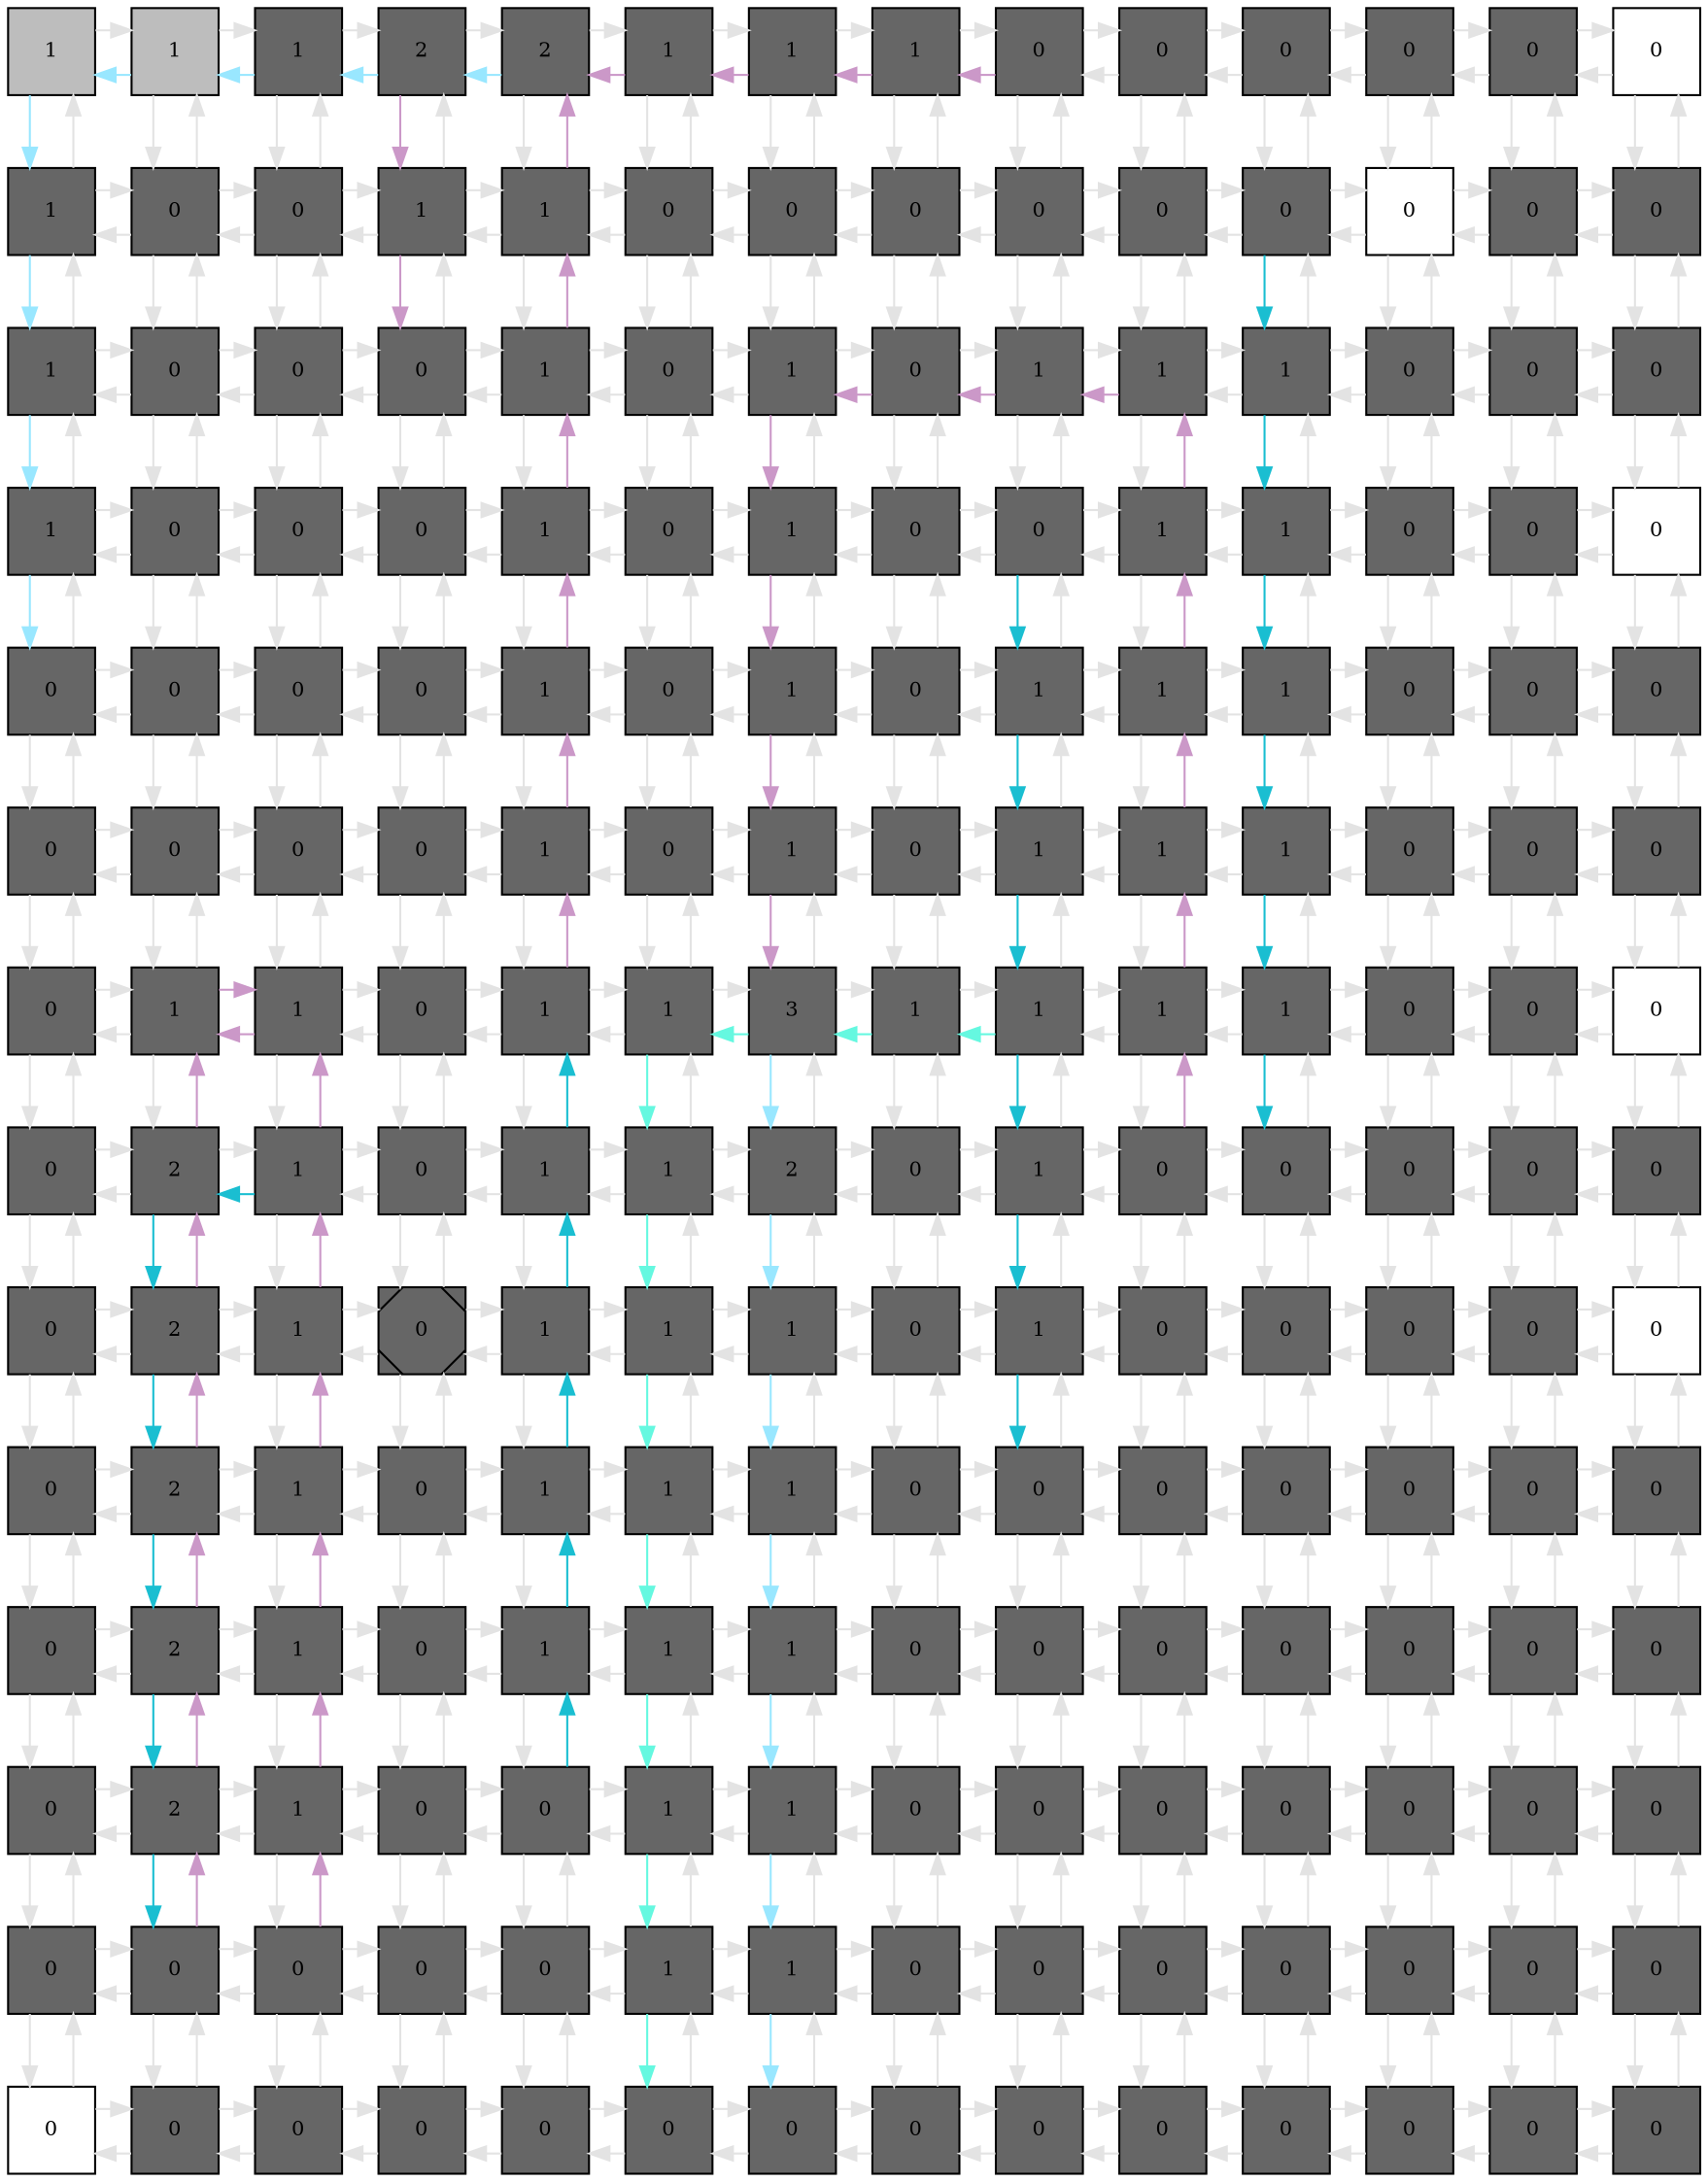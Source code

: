 digraph layout  {
rankdir=TB;
splines=ortho;
node [fixedsize=false, style=filled, width="0.6"];
edge [constraint=false];
0 [fillcolor="#bdbdbd", fontsize=10, label=1, shape=square, tooltip="name: None,\nin_degree: 2,\nout_degree: 2"];
1 [fillcolor="#bdbdbd", fontsize=10, label=1, shape=square, tooltip="name: None,\nin_degree: 3,\nout_degree: 3"];
2 [fillcolor="#666666", fontsize=10, label=1, shape=square, tooltip="name:  IL4RA_HIGH ,\nin_degree: 3,\nout_degree: 3"];
3 [fillcolor="#666666", fontsize=10, label=2, shape=square, tooltip="name:  IL4R_HIGH ,\nin_degree: 3,\nout_degree: 3"];
4 [fillcolor="#666666", fontsize=10, label=2, shape=square, tooltip="name:  CGC ,\nin_degree: 3,\nout_degree: 3"];
5 [fillcolor="#666666", fontsize=10, label=1, shape=square, tooltip="name:  IL15R ,\nin_degree: 3,\nout_degree: 3"];
6 [fillcolor="#666666", fontsize=10, label=1, shape=square, tooltip="name:  IL15_e ,\nin_degree: 3,\nout_degree: 3"];
7 [fillcolor="#666666", fontsize=10, label=1, shape=square, tooltip="name:  IL15RA ,\nin_degree: 3,\nout_degree: 3"];
8 [fillcolor="#666666", fontsize=10, label=0, shape=square, tooltip="name:  IL22R ,\nin_degree: 3,\nout_degree: 3"];
9 [fillcolor="#666666", fontsize=10, label=0, shape=square, tooltip="name:  IL22_e ,\nin_degree: 3,\nout_degree: 3"];
10 [fillcolor="#666666", fontsize=10, label=0, shape=square, tooltip="name:  alpha_13L ,\nin_degree: 3,\nout_degree: 3"];
11 [fillcolor="#666666", fontsize=10, label=0, shape=square, tooltip="name:  Galpha_QL ,\nin_degree: 3,\nout_degree: 3"];
12 [fillcolor="#666666", fontsize=10, label=0, shape=square, tooltip="name:  Galpha_Q ,\nin_degree: 3,\nout_degree: 3"];
13 [fillcolor="#FFFFFF", fontsize=10, label=0, shape=square, tooltip="name: None,\nin_degree: 2,\nout_degree: 2"];
14 [fillcolor="#666666", fontsize=10, label=1, shape=square, tooltip="name:  IL9_e ,\nin_degree: 3,\nout_degree: 3"];
15 [fillcolor="#666666", fontsize=10, label=0, shape=square, tooltip="name:  IL4RA ,\nin_degree: 4,\nout_degree: 4"];
16 [fillcolor="#666666", fontsize=10, label=0, shape=square, tooltip="name:  STAT5_HIGH ,\nin_degree: 4,\nout_degree: 4"];
17 [fillcolor="#666666", fontsize=10, label=1, shape=square, tooltip="name:  IL4_e ,\nin_degree: 4,\nout_degree: 4"];
18 [fillcolor="#666666", fontsize=10, label=1, shape=square, tooltip="name:  IL2R_HIGH ,\nin_degree: 4,\nout_degree: 4"];
19 [fillcolor="#666666", fontsize=10, label=0, shape=square, tooltip="name:  IL2_e ,\nin_degree: 4,\nout_degree: 4"];
20 [fillcolor="#666666", fontsize=10, label=0, shape=square, tooltip="name:  IL2RB ,\nin_degree: 4,\nout_degree: 4"];
21 [fillcolor="#666666", fontsize=10, label=0, shape=square, tooltip="name:  SHP2 ,\nin_degree: 4,\nout_degree: 4"];
22 [fillcolor="#666666", fontsize=10, label=0, shape=square, tooltip="name:  GAB2 ,\nin_degree: 4,\nout_degree: 4"];
23 [fillcolor="#666666", fontsize=10, label=0, shape=square, tooltip="name:  Grb2 ,\nin_degree: 4,\nout_degree: 4"];
24 [fillcolor="#666666", fontsize=10, label=0, shape=square, tooltip="name:  Galpha12_13R ,\nin_degree: 4,\nout_degree: 4"];
25 [fillcolor="#FFFFFF", fontsize=10, label=0, shape=square, tooltip="name: None,\nin_degree: 4,\nout_degree: 4"];
26 [fillcolor="#666666", fontsize=10, label=0, shape=square, tooltip="name:  PLCb ,\nin_degree: 4,\nout_degree: 4"];
27 [fillcolor="#666666", fontsize=10, label=0, shape=square, tooltip="name:  Galpha_iL ,\nin_degree: 3,\nout_degree: 3"];
28 [fillcolor="#666666", fontsize=10, label=1, shape=square, tooltip="name:  TGFB_e ,\nin_degree: 3,\nout_degree: 3"];
29 [fillcolor="#666666", fontsize=10, label=0, shape=square, tooltip="name:  IL9R ,\nin_degree: 4,\nout_degree: 4"];
30 [fillcolor="#666666", fontsize=10, label=0, shape=square, tooltip="name:  SOCS3 ,\nin_degree: 4,\nout_degree: 4"];
31 [fillcolor="#666666", fontsize=10, label=0, shape=square, tooltip="name:  JAK1 ,\nin_degree: 4,\nout_degree: 4"];
32 [fillcolor="#666666", fontsize=10, label=1, shape=square, tooltip="name:  IL4R ,\nin_degree: 4,\nout_degree: 4"];
33 [fillcolor="#666666", fontsize=10, label=0, shape=square, tooltip="name:  IL2R ,\nin_degree: 4,\nout_degree: 4"];
34 [fillcolor="#666666", fontsize=10, label=1, shape=square, tooltip="name:  JAK3 ,\nin_degree: 4,\nout_degree: 4"];
35 [fillcolor="#666666", fontsize=10, label=0, shape=square, tooltip="name:  PI3K ,\nin_degree: 4,\nout_degree: 4"];
36 [fillcolor="#666666", fontsize=10, label=1, shape=square, tooltip="name:  Shc1 ,\nin_degree: 4,\nout_degree: 4"];
37 [fillcolor="#666666", fontsize=10, label=1, shape=square, tooltip="name:  Ras ,\nin_degree: 4,\nout_degree: 4"];
38 [fillcolor="#666666", fontsize=10, label=1, shape=square, tooltip="name:  Sos ,\nin_degree: 4,\nout_degree: 4"];
39 [fillcolor="#666666", fontsize=10, label=0, shape=square, tooltip="name:  RASgrp ,\nin_degree: 4,\nout_degree: 4"];
40 [fillcolor="#666666", fontsize=10, label=0, shape=square, tooltip="name:  DAG ,\nin_degree: 4,\nout_degree: 4"];
41 [fillcolor="#666666", fontsize=10, label=0, shape=square, tooltip="name:  Galpha_iR ,\nin_degree: 3,\nout_degree: 3"];
42 [fillcolor="#666666", fontsize=10, label=1, shape=square, tooltip="name:  IL21_e ,\nin_degree: 3,\nout_degree: 3"];
43 [fillcolor="#666666", fontsize=10, label=0, shape=square, tooltip="name:  TGFBR ,\nin_degree: 4,\nout_degree: 4"];
44 [fillcolor="#666666", fontsize=10, label=0, shape=square, tooltip="name:  SMAD3 ,\nin_degree: 4,\nout_degree: 4"];
45 [fillcolor="#666666", fontsize=10, label=0, shape=square, tooltip="name:  IL2RA ,\nin_degree: 4,\nout_degree: 4"];
46 [fillcolor="#666666", fontsize=10, label=1, shape=square, tooltip="name:  STAT5 ,\nin_degree: 4,\nout_degree: 4"];
47 [fillcolor="#666666", fontsize=10, label=0, shape=square, tooltip="name:  SYK ,\nin_degree: 4,\nout_degree: 4"];
48 [fillcolor="#666666", fontsize=10, label=1, shape=square, tooltip="name:  Lck ,\nin_degree: 4,\nout_degree: 4"];
49 [fillcolor="#666666", fontsize=10, label=0, shape=square, tooltip="name:  ICOS ,\nin_degree: 4,\nout_degree: 4"];
50 [fillcolor="#666666", fontsize=10, label=0, shape=square, tooltip="name:  RAF1 ,\nin_degree: 4,\nout_degree: 4"];
51 [fillcolor="#666666", fontsize=10, label=1, shape=square, tooltip="name:  ITAMS ,\nin_degree: 4,\nout_degree: 4"];
52 [fillcolor="#666666", fontsize=10, label=1, shape=square, tooltip="name:  LAT ,\nin_degree: 4,\nout_degree: 4"];
53 [fillcolor="#666666", fontsize=10, label=0, shape=square, tooltip="name:  Gads ,\nin_degree: 4,\nout_degree: 4"];
54 [fillcolor="#666666", fontsize=10, label=0, shape=square, tooltip="name:  PKC ,\nin_degree: 4,\nout_degree: 4"];
55 [fillcolor="#FFFFFF", fontsize=10, label=0, shape=square, tooltip="name: None,\nin_degree: 3,\nout_degree: 3"];
56 [fillcolor="#666666", fontsize=10, label=0, shape=square, tooltip="name:  IL21R ,\nin_degree: 3,\nout_degree: 3"];
57 [fillcolor="#666666", fontsize=10, label=0, shape=square, tooltip="name:  RORGT ,\nin_degree: 4,\nout_degree: 4"];
58 [fillcolor="#666666", fontsize=10, label=0, shape=square, tooltip="name:  TGFB ,\nin_degree: 4,\nout_degree: 4"];
59 [fillcolor="#666666", fontsize=10, label=0, shape=square, tooltip="name:  FOXP3 ,\nin_degree: 4,\nout_degree: 4"];
60 [fillcolor="#666666", fontsize=10, label=1, shape=square, tooltip="name:  IL2 ,\nin_degree: 4,\nout_degree: 4"];
61 [fillcolor="#666666", fontsize=10, label=0, shape=square, tooltip="name:  NFKB ,\nin_degree: 4,\nout_degree: 4"];
62 [fillcolor="#666666", fontsize=10, label=1, shape=square, tooltip="name:  IKB ,\nin_degree: 4,\nout_degree: 4"];
63 [fillcolor="#666666", fontsize=10, label=0, shape=square, tooltip="name:  CD28 ,\nin_degree: 4,\nout_degree: 4"];
64 [fillcolor="#666666", fontsize=10, label=1, shape=square, tooltip="name:  B7 ,\nin_degree: 4,\nout_degree: 4"];
65 [fillcolor="#666666", fontsize=10, label=1, shape=square, tooltip="name:  ZAP-70 ,\nin_degree: 4,\nout_degree: 4"];
66 [fillcolor="#666666", fontsize=10, label=1, shape=square, tooltip="name:  PLCg ,\nin_degree: 4,\nout_degree: 4"];
67 [fillcolor="#666666", fontsize=10, label=0, shape=square, tooltip="name:  ITK ,\nin_degree: 4,\nout_degree: 4"];
68 [fillcolor="#666666", fontsize=10, label=0, shape=square, tooltip="name:  CARMA1 ,\nin_degree: 4,\nout_degree: 4"];
69 [fillcolor="#666666", fontsize=10, label=0, shape=square, tooltip="name:  BCL10_Malt1 ,\nin_degree: 3,\nout_degree: 3"];
70 [fillcolor="#666666", fontsize=10, label=0, shape=square, tooltip="name:  IL21 ,\nin_degree: 3,\nout_degree: 3"];
71 [fillcolor="#666666", fontsize=10, label=0, shape=square, tooltip="name:  IL23 ,\nin_degree: 4,\nout_degree: 4"];
72 [fillcolor="#666666", fontsize=10, label=0, shape=square, tooltip="name:  proliferation ,\nin_degree: 4,\nout_degree: 4"];
73 [fillcolor="#666666", fontsize=10, label=0, shape=square, tooltip="name:  IL17 ,\nin_degree: 4,\nout_degree: 4"];
74 [fillcolor="#666666", fontsize=10, label=1, shape=square, tooltip="name:  NFAT ,\nin_degree: 4,\nout_degree: 4"];
75 [fillcolor="#666666", fontsize=10, label=0, shape=square, tooltip="name:  STAT6 ,\nin_degree: 4,\nout_degree: 4"];
76 [fillcolor="#666666", fontsize=10, label=1, shape=square, tooltip="name:  GFI1 ,\nin_degree: 4,\nout_degree: 4"];
77 [fillcolor="#666666", fontsize=10, label=0, shape=square, tooltip="name:  APC ,\nin_degree: 4,\nout_degree: 4"];
78 [fillcolor="#666666", fontsize=10, label=1, shape=square, tooltip="name:  Calcineurin ,\nin_degree: 4,\nout_degree: 4"];
79 [fillcolor="#666666", fontsize=10, label=1, shape=square, tooltip="name:  Ca2+ ,\nin_degree: 4,\nout_degree: 4"];
80 [fillcolor="#666666", fontsize=10, label=1, shape=square, tooltip="name:  IP3 ,\nin_degree: 4,\nout_degree: 4"];
81 [fillcolor="#666666", fontsize=10, label=0, shape=square, tooltip="name:  SLP-76 ,\nin_degree: 4,\nout_degree: 4"];
82 [fillcolor="#666666", fontsize=10, label=0, shape=square, tooltip="name:  CD26 ,\nin_degree: 4,\nout_degree: 4"];
83 [fillcolor="#666666", fontsize=10, label=0, shape=square, tooltip="name:  Bcl10_Carma1_MALTI ,\nin_degree: 3,\nout_degree: 3"];
84 [fillcolor="#666666", fontsize=10, label=0, shape=square, tooltip="name:  IL23_e ,\nin_degree: 3,\nout_degree: 3"];
85 [fillcolor="#666666", fontsize=10, label=1, shape=square, tooltip="name:  IL23R ,\nin_degree: 4,\nout_degree: 4"];
86 [fillcolor="#666666", fontsize=10, label=1, shape=square, tooltip="name:  STAT3 ,\nin_degree: 4,\nout_degree: 4"];
87 [fillcolor="#666666", fontsize=10, label=0, shape=square, tooltip="name:  IL22 ,\nin_degree: 4,\nout_degree: 4"];
88 [fillcolor="#666666", fontsize=10, label=1, shape=square, tooltip="name:  IL4 ,\nin_degree: 4,\nout_degree: 4"];
89 [fillcolor="#666666", fontsize=10, label=1, shape=square, tooltip="name:  SOCS1 ,\nin_degree: 4,\nout_degree: 4"];
90 [fillcolor="#666666", fontsize=10, label=3, shape=square, tooltip="name:  CD4 ,\nin_degree: 4,\nout_degree: 4"];
91 [fillcolor="#666666", fontsize=10, label=1, shape=square, tooltip="name:  TCR ,\nin_degree: 4,\nout_degree: 4"];
92 [fillcolor="#666666", fontsize=10, label=1, shape=square, tooltip="name:  CD3 ,\nin_degree: 4,\nout_degree: 4"];
93 [fillcolor="#666666", fontsize=10, label=1, shape=square, tooltip="name:  IKKcomplex ,\nin_degree: 4,\nout_degree: 4"];
94 [fillcolor="#666666", fontsize=10, label=1, shape=square, tooltip="name:  FAK_Tyr397 ,\nin_degree: 4,\nout_degree: 4"];
95 [fillcolor="#666666", fontsize=10, label=0, shape=square, tooltip="name:  Bintegrin ,\nin_degree: 4,\nout_degree: 4"];
96 [fillcolor="#666666", fontsize=10, label=0, shape=square, tooltip="name:  ECM ,\nin_degree: 4,\nout_degree: 4"];
97 [fillcolor="#FFFFFF", fontsize=10, label=0, shape=square, tooltip="name: None,\nin_degree: 3,\nout_degree: 3"];
98 [fillcolor="#666666", fontsize=10, label=0, shape=square, tooltip="name:  GP130 ,\nin_degree: 3,\nout_degree: 3"];
99 [fillcolor="#666666", fontsize=10, label=2, shape=square, tooltip="name:  IL27R ,\nin_degree: 4,\nout_degree: 4"];
100 [fillcolor="#666666", fontsize=10, label=1, shape=square, tooltip="name:  IL10 ,\nin_degree: 4,\nout_degree: 4"];
101 [fillcolor="#666666", fontsize=10, label=0, shape=square, tooltip="name:  STAT1 ,\nin_degree: 4,\nout_degree: 4"];
102 [fillcolor="#666666", fontsize=10, label=1, shape=square, tooltip="name:  TBET ,\nin_degree: 4,\nout_degree: 4"];
103 [fillcolor="#666666", fontsize=10, label=1, shape=square, tooltip="name:  GATA3 ,\nin_degree: 4,\nout_degree: 4"];
104 [fillcolor="#666666", fontsize=10, label=2, shape=square, tooltip="name:  IRF4 ,\nin_degree: 4,\nout_degree: 4"];
105 [fillcolor="#666666", fontsize=10, label=0, shape=square, tooltip="name:  MHC_II ,\nin_degree: 4,\nout_degree: 4"];
106 [fillcolor="#666666", fontsize=10, label=1, shape=square, tooltip="name:  FYN ,\nin_degree: 4,\nout_degree: 4"];
107 [fillcolor="#666666", fontsize=10, label=0, shape=square, tooltip="name:  FAK_576_577 ,\nin_degree: 4,\nout_degree: 4"];
108 [fillcolor="#666666", fontsize=10, label=0, shape=square, tooltip="name:  RhoGEF ,\nin_degree: 4,\nout_degree: 4"];
109 [fillcolor="#666666", fontsize=10, label=0, shape=square, tooltip="name:  Src ,\nin_degree: 4,\nout_degree: 4"];
110 [fillcolor="#666666", fontsize=10, label=0, shape=square, tooltip="name:  CAV1_scaffold ,\nin_degree: 4,\nout_degree: 4"];
111 [fillcolor="#666666", fontsize=10, label=0, shape=square, tooltip="name:  CAV1_ACTIVATOR ,\nin_degree: 3,\nout_degree: 3"];
112 [fillcolor="#666666", fontsize=10, label=0, shape=square, tooltip="name:  IL27RA ,\nin_degree: 3,\nout_degree: 3"];
113 [fillcolor="#666666", fontsize=10, label=2, shape=square, tooltip="name:  IL27_e ,\nin_degree: 4,\nout_degree: 4"];
114 [fillcolor="#666666", fontsize=10, label=1, shape=square, tooltip="name:  IRF1 ,\nin_degree: 4,\nout_degree: 4"];
115 [fillcolor="#666666", fontsize=10, label=0, shape=Msquare, tooltip="name:  IFNG ,\nin_degree: 4,\nout_degree: 4"];
116 [fillcolor="#666666", fontsize=10, label=1, shape=square, tooltip="name:  RUNX3 ,\nin_degree: 4,\nout_degree: 4"];
117 [fillcolor="#666666", fontsize=10, label=1, shape=square, tooltip="name:  Dec2 ,\nin_degree: 4,\nout_degree: 4"];
118 [fillcolor="#666666", fontsize=10, label=1, shape=square, tooltip="name:  PIP3_345 ,\nin_degree: 4,\nout_degree: 4"];
119 [fillcolor="#666666", fontsize=10, label=0, shape=square, tooltip="name:  MLC ,\nin_degree: 4,\nout_degree: 4"];
120 [fillcolor="#666666", fontsize=10, label=1, shape=square, tooltip="name:  ROCK ,\nin_degree: 4,\nout_degree: 4"];
121 [fillcolor="#666666", fontsize=10, label=0, shape=square, tooltip="name:  Cas ,\nin_degree: 4,\nout_degree: 4"];
122 [fillcolor="#666666", fontsize=10, label=0, shape=square, tooltip="name:  RhoA ,\nin_degree: 4,\nout_degree: 4"];
123 [fillcolor="#666666", fontsize=10, label=0, shape=square, tooltip="name:  was ,\nin_degree: 4,\nout_degree: 4"];
124 [fillcolor="#666666", fontsize=10, label=0, shape=square, tooltip="name:  NOS2A ,\nin_degree: 4,\nout_degree: 4"];
125 [fillcolor="#FFFFFF", fontsize=10, label=0, shape=square, tooltip="name: None,\nin_degree: 3,\nout_degree: 3"];
126 [fillcolor="#666666", fontsize=10, label=0, shape=square, tooltip="name:  IL6R ,\nin_degree: 3,\nout_degree: 3"];
127 [fillcolor="#666666", fontsize=10, label=2, shape=square, tooltip="name:  IFNG_e ,\nin_degree: 4,\nout_degree: 4"];
128 [fillcolor="#666666", fontsize=10, label=1, shape=square, tooltip="name:  IFNGR2 ,\nin_degree: 4,\nout_degree: 4"];
129 [fillcolor="#666666", fontsize=10, label=0, shape=square, tooltip="name:  IFNGR ,\nin_degree: 4,\nout_degree: 4"];
130 [fillcolor="#666666", fontsize=10, label=1, shape=square, tooltip="name:  HLX ,\nin_degree: 4,\nout_degree: 4"];
131 [fillcolor="#666666", fontsize=10, label=1, shape=square, tooltip="name:  GSK-3b ,\nin_degree: 4,\nout_degree: 4"];
132 [fillcolor="#666666", fontsize=10, label=1, shape=square, tooltip="name:  ERK ,\nin_degree: 4,\nout_degree: 4"];
133 [fillcolor="#666666", fontsize=10, label=0, shape=square, tooltip="name:  LIMK ,\nin_degree: 4,\nout_degree: 4"];
134 [fillcolor="#666666", fontsize=10, label=0, shape=square, tooltip="name:  MEK1_2 ,\nin_degree: 4,\nout_degree: 4"];
135 [fillcolor="#666666", fontsize=10, label=0, shape=square, tooltip="name:  NIK ,\nin_degree: 4,\nout_degree: 4"];
136 [fillcolor="#666666", fontsize=10, label=0, shape=square, tooltip="name:  PAK ,\nin_degree: 4,\nout_degree: 4"];
137 [fillcolor="#666666", fontsize=10, label=0, shape=square, tooltip="name:  Nck ,\nin_degree: 4,\nout_degree: 4"];
138 [fillcolor="#666666", fontsize=10, label=0, shape=square, tooltip="name:  GalphaS_R ,\nin_degree: 4,\nout_degree: 4"];
139 [fillcolor="#666666", fontsize=10, label=0, shape=square, tooltip="name:  GalphaS_L ,\nin_degree: 3,\nout_degree: 3"];
140 [fillcolor="#666666", fontsize=10, label=0, shape=square, tooltip="name:  IL6_e ,\nin_degree: 3,\nout_degree: 3"];
141 [fillcolor="#666666", fontsize=10, label=2, shape=square, tooltip="name:  IFNB_e ,\nin_degree: 4,\nout_degree: 4"];
142 [fillcolor="#666666", fontsize=10, label=1, shape=square, tooltip="name:  IFNBR ,\nin_degree: 4,\nout_degree: 4"];
143 [fillcolor="#666666", fontsize=10, label=0, shape=square, tooltip="name:  IFNGR1 ,\nin_degree: 4,\nout_degree: 4"];
144 [fillcolor="#666666", fontsize=10, label=1, shape=square, tooltip="name:  STAT4 ,\nin_degree: 4,\nout_degree: 4"];
145 [fillcolor="#666666", fontsize=10, label=1, shape=square, tooltip="name:  ERM ,\nin_degree: 4,\nout_degree: 4"];
146 [fillcolor="#666666", fontsize=10, label=1, shape=square, tooltip="name:  AP1 ,\nin_degree: 4,\nout_degree: 4"];
147 [fillcolor="#666666", fontsize=10, label=0, shape=square, tooltip="name:  Cofilin ,\nin_degree: 4,\nout_degree: 4"];
148 [fillcolor="#666666", fontsize=10, label=0, shape=square, tooltip="name:  BRAF ,\nin_degree: 4,\nout_degree: 4"];
149 [fillcolor="#666666", fontsize=10, label=0, shape=square, tooltip="name:  Paxillin ,\nin_degree: 4,\nout_degree: 4"];
150 [fillcolor="#666666", fontsize=10, label=0, shape=square, tooltip="name:  rac1 ,\nin_degree: 4,\nout_degree: 4"];
151 [fillcolor="#666666", fontsize=10, label=0, shape=square, tooltip="name:  Vav ,\nin_degree: 4,\nout_degree: 4"];
152 [fillcolor="#666666", fontsize=10, label=0, shape=square, tooltip="name:  IRSp53 ,\nin_degree: 4,\nout_degree: 4"];
153 [fillcolor="#666666", fontsize=10, label=0, shape=square, tooltip="name:  WAVE-2 ,\nin_degree: 3,\nout_degree: 3"];
154 [fillcolor="#666666", fontsize=10, label=0, shape=square, tooltip="name:  IL6RA ,\nin_degree: 3,\nout_degree: 3"];
155 [fillcolor="#666666", fontsize=10, label=2, shape=square, tooltip="name:  IL10RA ,\nin_degree: 4,\nout_degree: 4"];
156 [fillcolor="#666666", fontsize=10, label=1, shape=square, tooltip="name:  Tyk2 ,\nin_degree: 4,\nout_degree: 4"];
157 [fillcolor="#666666", fontsize=10, label=0, shape=square, tooltip="name:  ATF2 ,\nin_degree: 4,\nout_degree: 4"];
158 [fillcolor="#666666", fontsize=10, label=0, shape=square, tooltip="name:  P38 ,\nin_degree: 4,\nout_degree: 4"];
159 [fillcolor="#666666", fontsize=10, label=1, shape=square, tooltip="name:  AKT ,\nin_degree: 4,\nout_degree: 4"];
160 [fillcolor="#666666", fontsize=10, label=1, shape=square, tooltip="name:  PDK1 ,\nin_degree: 4,\nout_degree: 4"];
161 [fillcolor="#666666", fontsize=10, label=0, shape=square, tooltip="name:  JNK ,\nin_degree: 4,\nout_degree: 4"];
162 [fillcolor="#666666", fontsize=10, label=0, shape=square, tooltip="name:  C3G ,\nin_degree: 4,\nout_degree: 4"];
163 [fillcolor="#666666", fontsize=10, label=0, shape=square, tooltip="name:  Crk ,\nin_degree: 4,\nout_degree: 4"];
164 [fillcolor="#666666", fontsize=10, label=0, shape=square, tooltip="name:  Cdc42 ,\nin_degree: 4,\nout_degree: 4"];
165 [fillcolor="#666666", fontsize=10, label=0, shape=square, tooltip="name:  N_WASP ,\nin_degree: 4,\nout_degree: 4"];
166 [fillcolor="#666666", fontsize=10, label=0, shape=square, tooltip="name:  adenyl_cyclase ,\nin_degree: 4,\nout_degree: 4"];
167 [fillcolor="#666666", fontsize=10, label=0, shape=square, tooltip="name:  Arp2_3 ,\nin_degree: 3,\nout_degree: 3"];
168 [fillcolor="#666666", fontsize=10, label=0, shape=square, tooltip="name:  IL10_e ,\nin_degree: 3,\nout_degree: 3"];
169 [fillcolor="#666666", fontsize=10, label=0, shape=square, tooltip="name:  IL10R ,\nin_degree: 4,\nout_degree: 4"];
170 [fillcolor="#666666", fontsize=10, label=0, shape=square, tooltip="name:  IL12RB1 ,\nin_degree: 4,\nout_degree: 4"];
171 [fillcolor="#666666", fontsize=10, label=0, shape=square, tooltip="name:  JAK2 ,\nin_degree: 4,\nout_degree: 4"];
172 [fillcolor="#666666", fontsize=10, label=0, shape=square, tooltip="name:  MEK3 ,\nin_degree: 4,\nout_degree: 4"];
173 [fillcolor="#666666", fontsize=10, label=1, shape=square, tooltip="name:  MEKK4 ,\nin_degree: 4,\nout_degree: 4"];
174 [fillcolor="#666666", fontsize=10, label=1, shape=square, tooltip="name:  MEK4 ,\nin_degree: 4,\nout_degree: 4"];
175 [fillcolor="#666666", fontsize=10, label=0, shape=square, tooltip="name:  PKA ,\nin_degree: 4,\nout_degree: 4"];
176 [fillcolor="#666666", fontsize=10, label=0, shape=square, tooltip="name:  Rap1 ,\nin_degree: 4,\nout_degree: 4"];
177 [fillcolor="#666666", fontsize=10, label=0, shape=square, tooltip="name:  cAMP ,\nin_degree: 4,\nout_degree: 4"];
178 [fillcolor="#666666", fontsize=10, label=0, shape=square, tooltip="name:  RIAM ,\nin_degree: 4,\nout_degree: 4"];
179 [fillcolor="#666666", fontsize=10, label=0, shape=square, tooltip="name:  Profilin ,\nin_degree: 4,\nout_degree: 4"];
180 [fillcolor="#666666", fontsize=10, label=0, shape=square, tooltip="name:  G_Actin ,\nin_degree: 4,\nout_degree: 4"];
181 [fillcolor="#666666", fontsize=10, label=0, shape=square, tooltip="name:  F_Actin ,\nin_degree: 3,\nout_degree: 3"];
182 [fillcolor="#FFFFFF", fontsize=10, label=0, shape=square, tooltip="name: None,\nin_degree: 2,\nout_degree: 2"];
183 [fillcolor="#666666", fontsize=10, label=0, shape=square, tooltip="name:  IL10RB ,\nin_degree: 3,\nout_degree: 3"];
184 [fillcolor="#666666", fontsize=10, label=0, shape=square, tooltip="name:  IL12RB2 ,\nin_degree: 3,\nout_degree: 3"];
185 [fillcolor="#666666", fontsize=10, label=0, shape=square, tooltip="name:  IL12_e ,\nin_degree: 3,\nout_degree: 3"];
186 [fillcolor="#666666", fontsize=10, label=0, shape=square, tooltip="name:  MEK6 ,\nin_degree: 3,\nout_degree: 3"];
187 [fillcolor="#666666", fontsize=10, label=0, shape=square, tooltip="name:  GADD45G ,\nin_degree: 3,\nout_degree: 3"];
188 [fillcolor="#666666", fontsize=10, label=0, shape=square, tooltip="name:  GADD45B ,\nin_degree: 3,\nout_degree: 3"];
189 [fillcolor="#666666", fontsize=10, label=0, shape=square, tooltip="name:  MKK7 ,\nin_degree: 3,\nout_degree: 3"];
190 [fillcolor="#666666", fontsize=10, label=0, shape=square, tooltip="name:  EPAC ,\nin_degree: 3,\nout_degree: 3"];
191 [fillcolor="#666666", fontsize=10, label=0, shape=square, tooltip="name:  TAK1 ,\nin_degree: 3,\nout_degree: 3"];
192 [fillcolor="#666666", fontsize=10, label=0, shape=square, tooltip="name:  TRAF6 ,\nin_degree: 3,\nout_degree: 3"];
193 [fillcolor="#666666", fontsize=10, label=0, shape=square, tooltip="name:  IRAK1 ,\nin_degree: 3,\nout_degree: 3"];
194 [fillcolor="#666666", fontsize=10, label=0, shape=square, tooltip="name:  IL18R1 ,\nin_degree: 3,\nout_degree: 3"];
195 [fillcolor="#666666", fontsize=10, label=0, shape=square, tooltip="name:  IL18_e ,\nin_degree: 2,\nout_degree: 2"];
0 -> 1  [color=grey89, style="penwidth(0.1)", tooltip=" ", weight=1];
0 -> 14  [color="#99E7FF", style="penwidth(0.1)", tooltip="4( CGC ) to 56( IL21R )", weight=1];
1 -> 0  [color="#99E7FF", style="penwidth(0.1)", tooltip="4( CGC ) to 56( IL21R )", weight=1];
1 -> 2  [color=grey89, style="penwidth(0.1)", tooltip=" ", weight=1];
1 -> 15  [color=grey89, style="penwidth(0.1)", tooltip=" ", weight=1];
2 -> 1  [color="#99E7FF", style="penwidth(0.1)", tooltip="4( CGC ) to 56( IL21R )", weight=1];
2 -> 3  [color=grey89, style="penwidth(0.1)", tooltip=" ", weight=1];
2 -> 16  [color=grey89, style="penwidth(0.1)", tooltip=" ", weight=1];
3 -> 2  [color="#99E7FF", style="penwidth(0.1)", tooltip="4( CGC ) to 56( IL21R )", weight=1];
3 -> 4  [color=grey89, style="penwidth(0.1)", tooltip=" ", weight=1];
3 -> 17  [color="#CB98C8", style="penwidth(0.1)", tooltip="8( IL22R ) to 31( JAK1 )", weight=1];
4 -> 3  [color="#99E7FF", style="penwidth(0.1)", tooltip="4( CGC ) to 56( IL21R )", weight=1];
4 -> 5  [color=grey89, style="penwidth(0.1)", tooltip=" ", weight=1];
4 -> 18  [color=grey89, style="penwidth(0.1)", tooltip=" ", weight=1];
5 -> 4  [color="#CB98C8", style="penwidth(0.1)", tooltip="8( IL22R ) to 31( JAK1 )", weight=1];
5 -> 6  [color=grey89, style="penwidth(0.1)", tooltip=" ", weight=1];
5 -> 19  [color=grey89, style="penwidth(0.1)", tooltip=" ", weight=1];
6 -> 5  [color="#CB98C8", style="penwidth(0.1)", tooltip="8( IL22R ) to 31( JAK1 )", weight=1];
6 -> 7  [color=grey89, style="penwidth(0.1)", tooltip=" ", weight=1];
6 -> 20  [color=grey89, style="penwidth(0.1)", tooltip=" ", weight=1];
7 -> 6  [color="#CB98C8", style="penwidth(0.1)", tooltip="8( IL22R ) to 31( JAK1 )", weight=1];
7 -> 8  [color=grey89, style="penwidth(0.1)", tooltip=" ", weight=1];
7 -> 21  [color=grey89, style="penwidth(0.1)", tooltip=" ", weight=1];
8 -> 7  [color="#CB98C8", style="penwidth(0.1)", tooltip="8( IL22R ) to 31( JAK1 )", weight=1];
8 -> 9  [color=grey89, style="penwidth(0.1)", tooltip=" ", weight=1];
8 -> 22  [color=grey89, style="penwidth(0.1)", tooltip=" ", weight=1];
9 -> 8  [color=grey89, style="penwidth(0.1)", tooltip=" ", weight=1];
9 -> 10  [color=grey89, style="penwidth(0.1)", tooltip=" ", weight=1];
9 -> 23  [color=grey89, style="penwidth(0.1)", tooltip=" ", weight=1];
10 -> 9  [color=grey89, style="penwidth(0.1)", tooltip=" ", weight=1];
10 -> 11  [color=grey89, style="penwidth(0.1)", tooltip=" ", weight=1];
10 -> 24  [color=grey89, style="penwidth(0.1)", tooltip=" ", weight=1];
11 -> 10  [color=grey89, style="penwidth(0.1)", tooltip=" ", weight=1];
11 -> 12  [color=grey89, style="penwidth(0.1)", tooltip=" ", weight=1];
11 -> 25  [color=grey89, style="penwidth(0.1)", tooltip=" ", weight=1];
12 -> 11  [color=grey89, style="penwidth(0.1)", tooltip=" ", weight=1];
12 -> 13  [color=grey89, style="penwidth(0.1)", tooltip=" ", weight=1];
12 -> 26  [color=grey89, style="penwidth(0.1)", tooltip=" ", weight=1];
13 -> 12  [color=grey89, style="penwidth(0.1)", tooltip=" ", weight=1];
13 -> 27  [color=grey89, style="penwidth(0.1)", tooltip=" ", weight=1];
14 -> 0  [color=grey89, style="penwidth(0.1)", tooltip=" ", weight=1];
14 -> 15  [color=grey89, style="penwidth(0.1)", tooltip=" ", weight=1];
14 -> 28  [color="#99E7FF", style="penwidth(0.1)", tooltip="4( CGC ) to 56( IL21R )", weight=1];
15 -> 1  [color=grey89, style="penwidth(0.1)", tooltip=" ", weight=1];
15 -> 14  [color=grey89, style="penwidth(0.1)", tooltip=" ", weight=1];
15 -> 16  [color=grey89, style="penwidth(0.1)", tooltip=" ", weight=1];
15 -> 29  [color=grey89, style="penwidth(0.1)", tooltip=" ", weight=1];
16 -> 2  [color=grey89, style="penwidth(0.1)", tooltip=" ", weight=1];
16 -> 15  [color=grey89, style="penwidth(0.1)", tooltip=" ", weight=1];
16 -> 17  [color=grey89, style="penwidth(0.1)", tooltip=" ", weight=1];
16 -> 30  [color=grey89, style="penwidth(0.1)", tooltip=" ", weight=1];
17 -> 3  [color=grey89, style="penwidth(0.1)", tooltip=" ", weight=1];
17 -> 16  [color=grey89, style="penwidth(0.1)", tooltip=" ", weight=1];
17 -> 18  [color=grey89, style="penwidth(0.1)", tooltip=" ", weight=1];
17 -> 31  [color="#CB98C8", style="penwidth(0.1)", tooltip="8( IL22R ) to 31( JAK1 )", weight=1];
18 -> 4  [color="#CB98C8", style="penwidth(0.1)", tooltip="88( IL4 ) to 3( IL4R_HIGH )", weight=1];
18 -> 17  [color=grey89, style="penwidth(0.1)", tooltip=" ", weight=1];
18 -> 19  [color=grey89, style="penwidth(0.1)", tooltip=" ", weight=1];
18 -> 32  [color=grey89, style="penwidth(0.1)", tooltip=" ", weight=1];
19 -> 5  [color=grey89, style="penwidth(0.1)", tooltip=" ", weight=1];
19 -> 18  [color=grey89, style="penwidth(0.1)", tooltip=" ", weight=1];
19 -> 20  [color=grey89, style="penwidth(0.1)", tooltip=" ", weight=1];
19 -> 33  [color=grey89, style="penwidth(0.1)", tooltip=" ", weight=1];
20 -> 6  [color=grey89, style="penwidth(0.1)", tooltip=" ", weight=1];
20 -> 19  [color=grey89, style="penwidth(0.1)", tooltip=" ", weight=1];
20 -> 21  [color=grey89, style="penwidth(0.1)", tooltip=" ", weight=1];
20 -> 34  [color=grey89, style="penwidth(0.1)", tooltip=" ", weight=1];
21 -> 7  [color=grey89, style="penwidth(0.1)", tooltip=" ", weight=1];
21 -> 20  [color=grey89, style="penwidth(0.1)", tooltip=" ", weight=1];
21 -> 22  [color=grey89, style="penwidth(0.1)", tooltip=" ", weight=1];
21 -> 35  [color=grey89, style="penwidth(0.1)", tooltip=" ", weight=1];
22 -> 8  [color=grey89, style="penwidth(0.1)", tooltip=" ", weight=1];
22 -> 21  [color=grey89, style="penwidth(0.1)", tooltip=" ", weight=1];
22 -> 23  [color=grey89, style="penwidth(0.1)", tooltip=" ", weight=1];
22 -> 36  [color=grey89, style="penwidth(0.1)", tooltip=" ", weight=1];
23 -> 9  [color=grey89, style="penwidth(0.1)", tooltip=" ", weight=1];
23 -> 22  [color=grey89, style="penwidth(0.1)", tooltip=" ", weight=1];
23 -> 24  [color=grey89, style="penwidth(0.1)", tooltip=" ", weight=1];
23 -> 37  [color=grey89, style="penwidth(0.1)", tooltip=" ", weight=1];
24 -> 10  [color=grey89, style="penwidth(0.1)", tooltip=" ", weight=1];
24 -> 23  [color=grey89, style="penwidth(0.1)", tooltip=" ", weight=1];
24 -> 25  [color=grey89, style="penwidth(0.1)", tooltip=" ", weight=1];
24 -> 38  [color="#1ABED1", style="penwidth(0.1)", tooltip="24( Galpha12_13R ) to 108( RhoGEF )", weight=1];
25 -> 11  [color=grey89, style="penwidth(0.1)", tooltip=" ", weight=1];
25 -> 24  [color=grey89, style="penwidth(0.1)", tooltip=" ", weight=1];
25 -> 26  [color=grey89, style="penwidth(0.1)", tooltip=" ", weight=1];
25 -> 39  [color=grey89, style="penwidth(0.1)", tooltip=" ", weight=1];
26 -> 12  [color=grey89, style="penwidth(0.1)", tooltip=" ", weight=1];
26 -> 25  [color=grey89, style="penwidth(0.1)", tooltip=" ", weight=1];
26 -> 27  [color=grey89, style="penwidth(0.1)", tooltip=" ", weight=1];
26 -> 40  [color=grey89, style="penwidth(0.1)", tooltip=" ", weight=1];
27 -> 13  [color=grey89, style="penwidth(0.1)", tooltip=" ", weight=1];
27 -> 26  [color=grey89, style="penwidth(0.1)", tooltip=" ", weight=1];
27 -> 41  [color=grey89, style="penwidth(0.1)", tooltip=" ", weight=1];
28 -> 14  [color=grey89, style="penwidth(0.1)", tooltip=" ", weight=1];
28 -> 29  [color=grey89, style="penwidth(0.1)", tooltip=" ", weight=1];
28 -> 42  [color="#99E7FF", style="penwidth(0.1)", tooltip="4( CGC ) to 56( IL21R )", weight=1];
29 -> 15  [color=grey89, style="penwidth(0.1)", tooltip=" ", weight=1];
29 -> 28  [color=grey89, style="penwidth(0.1)", tooltip=" ", weight=1];
29 -> 30  [color=grey89, style="penwidth(0.1)", tooltip=" ", weight=1];
29 -> 43  [color=grey89, style="penwidth(0.1)", tooltip=" ", weight=1];
30 -> 16  [color=grey89, style="penwidth(0.1)", tooltip=" ", weight=1];
30 -> 29  [color=grey89, style="penwidth(0.1)", tooltip=" ", weight=1];
30 -> 31  [color=grey89, style="penwidth(0.1)", tooltip=" ", weight=1];
30 -> 44  [color=grey89, style="penwidth(0.1)", tooltip=" ", weight=1];
31 -> 17  [color=grey89, style="penwidth(0.1)", tooltip=" ", weight=1];
31 -> 30  [color=grey89, style="penwidth(0.1)", tooltip=" ", weight=1];
31 -> 32  [color=grey89, style="penwidth(0.1)", tooltip=" ", weight=1];
31 -> 45  [color=grey89, style="penwidth(0.1)", tooltip=" ", weight=1];
32 -> 18  [color="#CB98C8", style="penwidth(0.1)", tooltip="88( IL4 ) to 3( IL4R_HIGH )", weight=1];
32 -> 31  [color=grey89, style="penwidth(0.1)", tooltip=" ", weight=1];
32 -> 33  [color=grey89, style="penwidth(0.1)", tooltip=" ", weight=1];
32 -> 46  [color=grey89, style="penwidth(0.1)", tooltip=" ", weight=1];
33 -> 19  [color=grey89, style="penwidth(0.1)", tooltip=" ", weight=1];
33 -> 32  [color=grey89, style="penwidth(0.1)", tooltip=" ", weight=1];
33 -> 34  [color=grey89, style="penwidth(0.1)", tooltip=" ", weight=1];
33 -> 47  [color=grey89, style="penwidth(0.1)", tooltip=" ", weight=1];
34 -> 20  [color=grey89, style="penwidth(0.1)", tooltip=" ", weight=1];
34 -> 33  [color=grey89, style="penwidth(0.1)", tooltip=" ", weight=1];
34 -> 35  [color=grey89, style="penwidth(0.1)", tooltip=" ", weight=1];
34 -> 48  [color="#CB98C8", style="penwidth(0.1)", tooltip="35( PI3K ) to 118( PIP3_345 )", weight=1];
35 -> 21  [color=grey89, style="penwidth(0.1)", tooltip=" ", weight=1];
35 -> 34  [color="#CB98C8", style="penwidth(0.1)", tooltip="35( PI3K ) to 118( PIP3_345 )", weight=1];
35 -> 36  [color=grey89, style="penwidth(0.1)", tooltip=" ", weight=1];
35 -> 49  [color=grey89, style="penwidth(0.1)", tooltip=" ", weight=1];
36 -> 22  [color=grey89, style="penwidth(0.1)", tooltip=" ", weight=1];
36 -> 35  [color="#CB98C8", style="penwidth(0.1)", tooltip="107( FAK_576_577 ) to 35( PI3K )", weight=1];
36 -> 37  [color=grey89, style="penwidth(0.1)", tooltip=" ", weight=1];
36 -> 50  [color=grey89, style="penwidth(0.1)", tooltip=" ", weight=1];
37 -> 23  [color=grey89, style="penwidth(0.1)", tooltip=" ", weight=1];
37 -> 36  [color="#CB98C8", style="penwidth(0.1)", tooltip="107( FAK_576_577 ) to 35( PI3K )", weight=1];
37 -> 38  [color=grey89, style="penwidth(0.1)", tooltip=" ", weight=1];
37 -> 51  [color=grey89, style="penwidth(0.1)", tooltip=" ", weight=1];
38 -> 24  [color=grey89, style="penwidth(0.1)", tooltip=" ", weight=1];
38 -> 37  [color=grey89, style="penwidth(0.1)", tooltip=" ", weight=1];
38 -> 39  [color=grey89, style="penwidth(0.1)", tooltip=" ", weight=1];
38 -> 52  [color="#1ABED1", style="penwidth(0.1)", tooltip="24( Galpha12_13R ) to 108( RhoGEF )", weight=1];
39 -> 25  [color=grey89, style="penwidth(0.1)", tooltip=" ", weight=1];
39 -> 38  [color=grey89, style="penwidth(0.1)", tooltip=" ", weight=1];
39 -> 40  [color=grey89, style="penwidth(0.1)", tooltip=" ", weight=1];
39 -> 53  [color=grey89, style="penwidth(0.1)", tooltip=" ", weight=1];
40 -> 26  [color=grey89, style="penwidth(0.1)", tooltip=" ", weight=1];
40 -> 39  [color=grey89, style="penwidth(0.1)", tooltip=" ", weight=1];
40 -> 41  [color=grey89, style="penwidth(0.1)", tooltip=" ", weight=1];
40 -> 54  [color=grey89, style="penwidth(0.1)", tooltip=" ", weight=1];
41 -> 27  [color=grey89, style="penwidth(0.1)", tooltip=" ", weight=1];
41 -> 40  [color=grey89, style="penwidth(0.1)", tooltip=" ", weight=1];
41 -> 55  [color=grey89, style="penwidth(0.1)", tooltip=" ", weight=1];
42 -> 28  [color=grey89, style="penwidth(0.1)", tooltip=" ", weight=1];
42 -> 43  [color=grey89, style="penwidth(0.1)", tooltip=" ", weight=1];
42 -> 56  [color="#99E7FF", style="penwidth(0.1)", tooltip="4( CGC ) to 56( IL21R )", weight=1];
43 -> 29  [color=grey89, style="penwidth(0.1)", tooltip=" ", weight=1];
43 -> 42  [color=grey89, style="penwidth(0.1)", tooltip=" ", weight=1];
43 -> 44  [color=grey89, style="penwidth(0.1)", tooltip=" ", weight=1];
43 -> 57  [color=grey89, style="penwidth(0.1)", tooltip=" ", weight=1];
44 -> 30  [color=grey89, style="penwidth(0.1)", tooltip=" ", weight=1];
44 -> 43  [color=grey89, style="penwidth(0.1)", tooltip=" ", weight=1];
44 -> 45  [color=grey89, style="penwidth(0.1)", tooltip=" ", weight=1];
44 -> 58  [color=grey89, style="penwidth(0.1)", tooltip=" ", weight=1];
45 -> 31  [color=grey89, style="penwidth(0.1)", tooltip=" ", weight=1];
45 -> 44  [color=grey89, style="penwidth(0.1)", tooltip=" ", weight=1];
45 -> 46  [color=grey89, style="penwidth(0.1)", tooltip=" ", weight=1];
45 -> 59  [color=grey89, style="penwidth(0.1)", tooltip=" ", weight=1];
46 -> 32  [color="#CB98C8", style="penwidth(0.1)", tooltip="88( IL4 ) to 3( IL4R_HIGH )", weight=1];
46 -> 45  [color=grey89, style="penwidth(0.1)", tooltip=" ", weight=1];
46 -> 47  [color=grey89, style="penwidth(0.1)", tooltip=" ", weight=1];
46 -> 60  [color=grey89, style="penwidth(0.1)", tooltip=" ", weight=1];
47 -> 33  [color=grey89, style="penwidth(0.1)", tooltip=" ", weight=1];
47 -> 46  [color=grey89, style="penwidth(0.1)", tooltip=" ", weight=1];
47 -> 48  [color=grey89, style="penwidth(0.1)", tooltip=" ", weight=1];
47 -> 61  [color=grey89, style="penwidth(0.1)", tooltip=" ", weight=1];
48 -> 34  [color=grey89, style="penwidth(0.1)", tooltip=" ", weight=1];
48 -> 47  [color=grey89, style="penwidth(0.1)", tooltip=" ", weight=1];
48 -> 49  [color=grey89, style="penwidth(0.1)", tooltip=" ", weight=1];
48 -> 62  [color="#CB98C8", style="penwidth(0.1)", tooltip="35( PI3K ) to 118( PIP3_345 )", weight=1];
49 -> 35  [color=grey89, style="penwidth(0.1)", tooltip=" ", weight=1];
49 -> 48  [color=grey89, style="penwidth(0.1)", tooltip=" ", weight=1];
49 -> 50  [color=grey89, style="penwidth(0.1)", tooltip=" ", weight=1];
49 -> 63  [color=grey89, style="penwidth(0.1)", tooltip=" ", weight=1];
50 -> 36  [color=grey89, style="penwidth(0.1)", tooltip=" ", weight=1];
50 -> 49  [color=grey89, style="penwidth(0.1)", tooltip=" ", weight=1];
50 -> 51  [color=grey89, style="penwidth(0.1)", tooltip=" ", weight=1];
50 -> 64  [color="#1ABED1", style="penwidth(0.1)", tooltip="50( RAF1 ) to 134( MEK1_2 )", weight=1];
51 -> 37  [color="#CB98C8", style="penwidth(0.1)", tooltip="107( FAK_576_577 ) to 35( PI3K )", weight=1];
51 -> 50  [color=grey89, style="penwidth(0.1)", tooltip=" ", weight=1];
51 -> 52  [color=grey89, style="penwidth(0.1)", tooltip=" ", weight=1];
51 -> 65  [color=grey89, style="penwidth(0.1)", tooltip=" ", weight=1];
52 -> 38  [color=grey89, style="penwidth(0.1)", tooltip=" ", weight=1];
52 -> 51  [color=grey89, style="penwidth(0.1)", tooltip=" ", weight=1];
52 -> 53  [color=grey89, style="penwidth(0.1)", tooltip=" ", weight=1];
52 -> 66  [color="#1ABED1", style="penwidth(0.1)", tooltip="24( Galpha12_13R ) to 108( RhoGEF )", weight=1];
53 -> 39  [color=grey89, style="penwidth(0.1)", tooltip=" ", weight=1];
53 -> 52  [color=grey89, style="penwidth(0.1)", tooltip=" ", weight=1];
53 -> 54  [color=grey89, style="penwidth(0.1)", tooltip=" ", weight=1];
53 -> 67  [color=grey89, style="penwidth(0.1)", tooltip=" ", weight=1];
54 -> 40  [color=grey89, style="penwidth(0.1)", tooltip=" ", weight=1];
54 -> 53  [color=grey89, style="penwidth(0.1)", tooltip=" ", weight=1];
54 -> 55  [color=grey89, style="penwidth(0.1)", tooltip=" ", weight=1];
54 -> 68  [color=grey89, style="penwidth(0.1)", tooltip=" ", weight=1];
55 -> 41  [color=grey89, style="penwidth(0.1)", tooltip=" ", weight=1];
55 -> 54  [color=grey89, style="penwidth(0.1)", tooltip=" ", weight=1];
55 -> 69  [color=grey89, style="penwidth(0.1)", tooltip=" ", weight=1];
56 -> 42  [color=grey89, style="penwidth(0.1)", tooltip=" ", weight=1];
56 -> 57  [color=grey89, style="penwidth(0.1)", tooltip=" ", weight=1];
56 -> 70  [color=grey89, style="penwidth(0.1)", tooltip=" ", weight=1];
57 -> 43  [color=grey89, style="penwidth(0.1)", tooltip=" ", weight=1];
57 -> 56  [color=grey89, style="penwidth(0.1)", tooltip=" ", weight=1];
57 -> 58  [color=grey89, style="penwidth(0.1)", tooltip=" ", weight=1];
57 -> 71  [color=grey89, style="penwidth(0.1)", tooltip=" ", weight=1];
58 -> 44  [color=grey89, style="penwidth(0.1)", tooltip=" ", weight=1];
58 -> 57  [color=grey89, style="penwidth(0.1)", tooltip=" ", weight=1];
58 -> 59  [color=grey89, style="penwidth(0.1)", tooltip=" ", weight=1];
58 -> 72  [color=grey89, style="penwidth(0.1)", tooltip=" ", weight=1];
59 -> 45  [color=grey89, style="penwidth(0.1)", tooltip=" ", weight=1];
59 -> 58  [color=grey89, style="penwidth(0.1)", tooltip=" ", weight=1];
59 -> 60  [color=grey89, style="penwidth(0.1)", tooltip=" ", weight=1];
59 -> 73  [color=grey89, style="penwidth(0.1)", tooltip=" ", weight=1];
60 -> 46  [color="#CB98C8", style="penwidth(0.1)", tooltip="88( IL4 ) to 3( IL4R_HIGH )", weight=1];
60 -> 59  [color=grey89, style="penwidth(0.1)", tooltip=" ", weight=1];
60 -> 61  [color=grey89, style="penwidth(0.1)", tooltip=" ", weight=1];
60 -> 74  [color=grey89, style="penwidth(0.1)", tooltip=" ", weight=1];
61 -> 47  [color=grey89, style="penwidth(0.1)", tooltip=" ", weight=1];
61 -> 60  [color=grey89, style="penwidth(0.1)", tooltip=" ", weight=1];
61 -> 62  [color=grey89, style="penwidth(0.1)", tooltip=" ", weight=1];
61 -> 75  [color=grey89, style="penwidth(0.1)", tooltip=" ", weight=1];
62 -> 48  [color=grey89, style="penwidth(0.1)", tooltip=" ", weight=1];
62 -> 61  [color=grey89, style="penwidth(0.1)", tooltip=" ", weight=1];
62 -> 63  [color=grey89, style="penwidth(0.1)", tooltip=" ", weight=1];
62 -> 76  [color="#CB98C8", style="penwidth(0.1)", tooltip="35( PI3K ) to 118( PIP3_345 )", weight=1];
63 -> 49  [color=grey89, style="penwidth(0.1)", tooltip=" ", weight=1];
63 -> 62  [color=grey89, style="penwidth(0.1)", tooltip=" ", weight=1];
63 -> 64  [color=grey89, style="penwidth(0.1)", tooltip=" ", weight=1];
63 -> 77  [color=grey89, style="penwidth(0.1)", tooltip=" ", weight=1];
64 -> 50  [color=grey89, style="penwidth(0.1)", tooltip=" ", weight=1];
64 -> 63  [color=grey89, style="penwidth(0.1)", tooltip=" ", weight=1];
64 -> 65  [color=grey89, style="penwidth(0.1)", tooltip=" ", weight=1];
64 -> 78  [color="#1ABED1", style="penwidth(0.1)", tooltip="50( RAF1 ) to 134( MEK1_2 )", weight=1];
65 -> 51  [color="#CB98C8", style="penwidth(0.1)", tooltip="107( FAK_576_577 ) to 35( PI3K )", weight=1];
65 -> 64  [color=grey89, style="penwidth(0.1)", tooltip=" ", weight=1];
65 -> 66  [color=grey89, style="penwidth(0.1)", tooltip=" ", weight=1];
65 -> 79  [color=grey89, style="penwidth(0.1)", tooltip=" ", weight=1];
66 -> 52  [color=grey89, style="penwidth(0.1)", tooltip=" ", weight=1];
66 -> 65  [color=grey89, style="penwidth(0.1)", tooltip=" ", weight=1];
66 -> 67  [color=grey89, style="penwidth(0.1)", tooltip=" ", weight=1];
66 -> 80  [color="#1ABED1", style="penwidth(0.1)", tooltip="24( Galpha12_13R ) to 108( RhoGEF )", weight=1];
67 -> 53  [color=grey89, style="penwidth(0.1)", tooltip=" ", weight=1];
67 -> 66  [color=grey89, style="penwidth(0.1)", tooltip=" ", weight=1];
67 -> 68  [color=grey89, style="penwidth(0.1)", tooltip=" ", weight=1];
67 -> 81  [color=grey89, style="penwidth(0.1)", tooltip=" ", weight=1];
68 -> 54  [color=grey89, style="penwidth(0.1)", tooltip=" ", weight=1];
68 -> 67  [color=grey89, style="penwidth(0.1)", tooltip=" ", weight=1];
68 -> 69  [color=grey89, style="penwidth(0.1)", tooltip=" ", weight=1];
68 -> 82  [color=grey89, style="penwidth(0.1)", tooltip=" ", weight=1];
69 -> 55  [color=grey89, style="penwidth(0.1)", tooltip=" ", weight=1];
69 -> 68  [color=grey89, style="penwidth(0.1)", tooltip=" ", weight=1];
69 -> 83  [color=grey89, style="penwidth(0.1)", tooltip=" ", weight=1];
70 -> 56  [color=grey89, style="penwidth(0.1)", tooltip=" ", weight=1];
70 -> 71  [color=grey89, style="penwidth(0.1)", tooltip=" ", weight=1];
70 -> 84  [color=grey89, style="penwidth(0.1)", tooltip=" ", weight=1];
71 -> 57  [color=grey89, style="penwidth(0.1)", tooltip=" ", weight=1];
71 -> 70  [color=grey89, style="penwidth(0.1)", tooltip=" ", weight=1];
71 -> 72  [color=grey89, style="penwidth(0.1)", tooltip=" ", weight=1];
71 -> 85  [color=grey89, style="penwidth(0.1)", tooltip=" ", weight=1];
72 -> 58  [color=grey89, style="penwidth(0.1)", tooltip=" ", weight=1];
72 -> 71  [color=grey89, style="penwidth(0.1)", tooltip=" ", weight=1];
72 -> 73  [color=grey89, style="penwidth(0.1)", tooltip=" ", weight=1];
72 -> 86  [color=grey89, style="penwidth(0.1)", tooltip=" ", weight=1];
73 -> 59  [color=grey89, style="penwidth(0.1)", tooltip=" ", weight=1];
73 -> 72  [color=grey89, style="penwidth(0.1)", tooltip=" ", weight=1];
73 -> 74  [color=grey89, style="penwidth(0.1)", tooltip=" ", weight=1];
73 -> 87  [color=grey89, style="penwidth(0.1)", tooltip=" ", weight=1];
74 -> 60  [color="#CB98C8", style="penwidth(0.1)", tooltip="88( IL4 ) to 3( IL4R_HIGH )", weight=1];
74 -> 73  [color=grey89, style="penwidth(0.1)", tooltip=" ", weight=1];
74 -> 75  [color=grey89, style="penwidth(0.1)", tooltip=" ", weight=1];
74 -> 88  [color=grey89, style="penwidth(0.1)", tooltip=" ", weight=1];
75 -> 61  [color=grey89, style="penwidth(0.1)", tooltip=" ", weight=1];
75 -> 74  [color=grey89, style="penwidth(0.1)", tooltip=" ", weight=1];
75 -> 76  [color=grey89, style="penwidth(0.1)", tooltip=" ", weight=1];
75 -> 89  [color=grey89, style="penwidth(0.1)", tooltip=" ", weight=1];
76 -> 62  [color=grey89, style="penwidth(0.1)", tooltip=" ", weight=1];
76 -> 75  [color=grey89, style="penwidth(0.1)", tooltip=" ", weight=1];
76 -> 77  [color=grey89, style="penwidth(0.1)", tooltip=" ", weight=1];
76 -> 90  [color="#CB98C8", style="penwidth(0.1)", tooltip="35( PI3K ) to 118( PIP3_345 )", weight=1];
77 -> 63  [color=grey89, style="penwidth(0.1)", tooltip=" ", weight=1];
77 -> 76  [color=grey89, style="penwidth(0.1)", tooltip=" ", weight=1];
77 -> 78  [color=grey89, style="penwidth(0.1)", tooltip=" ", weight=1];
77 -> 91  [color=grey89, style="penwidth(0.1)", tooltip=" ", weight=1];
78 -> 64  [color=grey89, style="penwidth(0.1)", tooltip=" ", weight=1];
78 -> 77  [color=grey89, style="penwidth(0.1)", tooltip=" ", weight=1];
78 -> 79  [color=grey89, style="penwidth(0.1)", tooltip=" ", weight=1];
78 -> 92  [color="#1ABED1", style="penwidth(0.1)", tooltip="50( RAF1 ) to 134( MEK1_2 )", weight=1];
79 -> 65  [color="#CB98C8", style="penwidth(0.1)", tooltip="107( FAK_576_577 ) to 35( PI3K )", weight=1];
79 -> 78  [color=grey89, style="penwidth(0.1)", tooltip=" ", weight=1];
79 -> 80  [color=grey89, style="penwidth(0.1)", tooltip=" ", weight=1];
79 -> 93  [color=grey89, style="penwidth(0.1)", tooltip=" ", weight=1];
80 -> 66  [color=grey89, style="penwidth(0.1)", tooltip=" ", weight=1];
80 -> 79  [color=grey89, style="penwidth(0.1)", tooltip=" ", weight=1];
80 -> 81  [color=grey89, style="penwidth(0.1)", tooltip=" ", weight=1];
80 -> 94  [color="#1ABED1", style="penwidth(0.1)", tooltip="24( Galpha12_13R ) to 108( RhoGEF )", weight=1];
81 -> 67  [color=grey89, style="penwidth(0.1)", tooltip=" ", weight=1];
81 -> 80  [color=grey89, style="penwidth(0.1)", tooltip=" ", weight=1];
81 -> 82  [color=grey89, style="penwidth(0.1)", tooltip=" ", weight=1];
81 -> 95  [color=grey89, style="penwidth(0.1)", tooltip=" ", weight=1];
82 -> 68  [color=grey89, style="penwidth(0.1)", tooltip=" ", weight=1];
82 -> 81  [color=grey89, style="penwidth(0.1)", tooltip=" ", weight=1];
82 -> 83  [color=grey89, style="penwidth(0.1)", tooltip=" ", weight=1];
82 -> 96  [color=grey89, style="penwidth(0.1)", tooltip=" ", weight=1];
83 -> 69  [color=grey89, style="penwidth(0.1)", tooltip=" ", weight=1];
83 -> 82  [color=grey89, style="penwidth(0.1)", tooltip=" ", weight=1];
83 -> 97  [color=grey89, style="penwidth(0.1)", tooltip=" ", weight=1];
84 -> 70  [color=grey89, style="penwidth(0.1)", tooltip=" ", weight=1];
84 -> 85  [color=grey89, style="penwidth(0.1)", tooltip=" ", weight=1];
84 -> 98  [color=grey89, style="penwidth(0.1)", tooltip=" ", weight=1];
85 -> 71  [color=grey89, style="penwidth(0.1)", tooltip=" ", weight=1];
85 -> 84  [color=grey89, style="penwidth(0.1)", tooltip=" ", weight=1];
85 -> 86  [color="#CB98C8", style="penwidth(0.1)", tooltip="169( IL10R ) to 86( STAT3 )", weight=1];
85 -> 99  [color=grey89, style="penwidth(0.1)", tooltip=" ", weight=1];
86 -> 72  [color=grey89, style="penwidth(0.1)", tooltip=" ", weight=1];
86 -> 85  [color="#CB98C8", style="penwidth(0.1)", tooltip="170( IL12RB1 ) to 85( IL23R )", weight=1];
86 -> 87  [color=grey89, style="penwidth(0.1)", tooltip=" ", weight=1];
86 -> 100  [color=grey89, style="penwidth(0.1)", tooltip=" ", weight=1];
87 -> 73  [color=grey89, style="penwidth(0.1)", tooltip=" ", weight=1];
87 -> 86  [color=grey89, style="penwidth(0.1)", tooltip=" ", weight=1];
87 -> 88  [color=grey89, style="penwidth(0.1)", tooltip=" ", weight=1];
87 -> 101  [color=grey89, style="penwidth(0.1)", tooltip=" ", weight=1];
88 -> 74  [color="#CB98C8", style="penwidth(0.1)", tooltip="88( IL4 ) to 3( IL4R_HIGH )", weight=1];
88 -> 87  [color=grey89, style="penwidth(0.1)", tooltip=" ", weight=1];
88 -> 89  [color=grey89, style="penwidth(0.1)", tooltip=" ", weight=1];
88 -> 102  [color=grey89, style="penwidth(0.1)", tooltip=" ", weight=1];
89 -> 75  [color=grey89, style="penwidth(0.1)", tooltip=" ", weight=1];
89 -> 88  [color=grey89, style="penwidth(0.1)", tooltip=" ", weight=1];
89 -> 90  [color=grey89, style="penwidth(0.1)", tooltip=" ", weight=1];
89 -> 103  [color="#65F8E0", style="penwidth(0.1)", tooltip="92( CD3 ) to 187( GADD45G )", weight=1];
90 -> 76  [color=grey89, style="penwidth(0.1)", tooltip=" ", weight=1];
90 -> 89  [color="#65F8E0", style="penwidth(0.1)", tooltip="92( CD3 ) to 187( GADD45G )", weight=1];
90 -> 91  [color=grey89, style="penwidth(0.1)", tooltip=" ", weight=1];
90 -> 104  [color="#99E7FF", style="penwidth(0.1)", tooltip="91( TCR ) to 188( GADD45B )", weight=1];
91 -> 77  [color=grey89, style="penwidth(0.1)", tooltip=" ", weight=1];
91 -> 90  [color="#65F8E0", style="penwidth(0.1)", tooltip="92( CD3 ) to 187( GADD45G )", weight=1];
91 -> 92  [color=grey89, style="penwidth(0.1)", tooltip=" ", weight=1];
91 -> 105  [color=grey89, style="penwidth(0.1)", tooltip=" ", weight=1];
92 -> 78  [color=grey89, style="penwidth(0.1)", tooltip=" ", weight=1];
92 -> 91  [color="#65F8E0", style="penwidth(0.1)", tooltip="92( CD3 ) to 187( GADD45G )", weight=1];
92 -> 93  [color=grey89, style="penwidth(0.1)", tooltip=" ", weight=1];
92 -> 106  [color="#1ABED1", style="penwidth(0.1)", tooltip="50( RAF1 ) to 134( MEK1_2 )", weight=1];
93 -> 79  [color="#CB98C8", style="penwidth(0.1)", tooltip="107( FAK_576_577 ) to 35( PI3K )", weight=1];
93 -> 92  [color=grey89, style="penwidth(0.1)", tooltip=" ", weight=1];
93 -> 94  [color=grey89, style="penwidth(0.1)", tooltip=" ", weight=1];
93 -> 107  [color=grey89, style="penwidth(0.1)", tooltip=" ", weight=1];
94 -> 80  [color=grey89, style="penwidth(0.1)", tooltip=" ", weight=1];
94 -> 93  [color=grey89, style="penwidth(0.1)", tooltip=" ", weight=1];
94 -> 95  [color=grey89, style="penwidth(0.1)", tooltip=" ", weight=1];
94 -> 108  [color="#1ABED1", style="penwidth(0.1)", tooltip="24( Galpha12_13R ) to 108( RhoGEF )", weight=1];
95 -> 81  [color=grey89, style="penwidth(0.1)", tooltip=" ", weight=1];
95 -> 94  [color=grey89, style="penwidth(0.1)", tooltip=" ", weight=1];
95 -> 96  [color=grey89, style="penwidth(0.1)", tooltip=" ", weight=1];
95 -> 109  [color=grey89, style="penwidth(0.1)", tooltip=" ", weight=1];
96 -> 82  [color=grey89, style="penwidth(0.1)", tooltip=" ", weight=1];
96 -> 95  [color=grey89, style="penwidth(0.1)", tooltip=" ", weight=1];
96 -> 97  [color=grey89, style="penwidth(0.1)", tooltip=" ", weight=1];
96 -> 110  [color=grey89, style="penwidth(0.1)", tooltip=" ", weight=1];
97 -> 83  [color=grey89, style="penwidth(0.1)", tooltip=" ", weight=1];
97 -> 96  [color=grey89, style="penwidth(0.1)", tooltip=" ", weight=1];
97 -> 111  [color=grey89, style="penwidth(0.1)", tooltip=" ", weight=1];
98 -> 84  [color=grey89, style="penwidth(0.1)", tooltip=" ", weight=1];
98 -> 99  [color=grey89, style="penwidth(0.1)", tooltip=" ", weight=1];
98 -> 112  [color=grey89, style="penwidth(0.1)", tooltip=" ", weight=1];
99 -> 85  [color="#CB98C8", style="penwidth(0.1)", tooltip="169( IL10R ) to 86( STAT3 )", weight=1];
99 -> 98  [color=grey89, style="penwidth(0.1)", tooltip=" ", weight=1];
99 -> 100  [color=grey89, style="penwidth(0.1)", tooltip=" ", weight=1];
99 -> 113  [color="#1ABED1", style="penwidth(0.1)", tooltip="100( IL10 ) to 169( IL10R )", weight=1];
100 -> 86  [color="#CB98C8", style="penwidth(0.1)", tooltip="170( IL12RB1 ) to 85( IL23R )", weight=1];
100 -> 99  [color="#1ABED1", style="penwidth(0.1)", tooltip="100( IL10 ) to 169( IL10R )", weight=1];
100 -> 101  [color=grey89, style="penwidth(0.1)", tooltip=" ", weight=1];
100 -> 114  [color=grey89, style="penwidth(0.1)", tooltip=" ", weight=1];
101 -> 87  [color=grey89, style="penwidth(0.1)", tooltip=" ", weight=1];
101 -> 100  [color=grey89, style="penwidth(0.1)", tooltip=" ", weight=1];
101 -> 102  [color=grey89, style="penwidth(0.1)", tooltip=" ", weight=1];
101 -> 115  [color=grey89, style="penwidth(0.1)", tooltip=" ", weight=1];
102 -> 88  [color="#1ABED1", style="penwidth(0.1)", tooltip="158( P38 ) to 74( NFAT )", weight=1];
102 -> 101  [color=grey89, style="penwidth(0.1)", tooltip=" ", weight=1];
102 -> 103  [color=grey89, style="penwidth(0.1)", tooltip=" ", weight=1];
102 -> 116  [color=grey89, style="penwidth(0.1)", tooltip=" ", weight=1];
103 -> 89  [color=grey89, style="penwidth(0.1)", tooltip=" ", weight=1];
103 -> 102  [color=grey89, style="penwidth(0.1)", tooltip=" ", weight=1];
103 -> 104  [color=grey89, style="penwidth(0.1)", tooltip=" ", weight=1];
103 -> 117  [color="#65F8E0", style="penwidth(0.1)", tooltip="92( CD3 ) to 187( GADD45G )", weight=1];
104 -> 90  [color=grey89, style="penwidth(0.1)", tooltip=" ", weight=1];
104 -> 103  [color=grey89, style="penwidth(0.1)", tooltip=" ", weight=1];
104 -> 105  [color=grey89, style="penwidth(0.1)", tooltip=" ", weight=1];
104 -> 118  [color="#99E7FF", style="penwidth(0.1)", tooltip="91( TCR ) to 188( GADD45B )", weight=1];
105 -> 91  [color=grey89, style="penwidth(0.1)", tooltip=" ", weight=1];
105 -> 104  [color=grey89, style="penwidth(0.1)", tooltip=" ", weight=1];
105 -> 106  [color=grey89, style="penwidth(0.1)", tooltip=" ", weight=1];
105 -> 119  [color=grey89, style="penwidth(0.1)", tooltip=" ", weight=1];
106 -> 92  [color=grey89, style="penwidth(0.1)", tooltip=" ", weight=1];
106 -> 105  [color=grey89, style="penwidth(0.1)", tooltip=" ", weight=1];
106 -> 107  [color=grey89, style="penwidth(0.1)", tooltip=" ", weight=1];
106 -> 120  [color="#1ABED1", style="penwidth(0.1)", tooltip="50( RAF1 ) to 134( MEK1_2 )", weight=1];
107 -> 93  [color="#CB98C8", style="penwidth(0.1)", tooltip="107( FAK_576_577 ) to 35( PI3K )", weight=1];
107 -> 106  [color=grey89, style="penwidth(0.1)", tooltip=" ", weight=1];
107 -> 108  [color=grey89, style="penwidth(0.1)", tooltip=" ", weight=1];
107 -> 121  [color=grey89, style="penwidth(0.1)", tooltip=" ", weight=1];
108 -> 94  [color=grey89, style="penwidth(0.1)", tooltip=" ", weight=1];
108 -> 107  [color=grey89, style="penwidth(0.1)", tooltip=" ", weight=1];
108 -> 109  [color=grey89, style="penwidth(0.1)", tooltip=" ", weight=1];
108 -> 122  [color=grey89, style="penwidth(0.1)", tooltip=" ", weight=1];
109 -> 95  [color=grey89, style="penwidth(0.1)", tooltip=" ", weight=1];
109 -> 108  [color=grey89, style="penwidth(0.1)", tooltip=" ", weight=1];
109 -> 110  [color=grey89, style="penwidth(0.1)", tooltip=" ", weight=1];
109 -> 123  [color=grey89, style="penwidth(0.1)", tooltip=" ", weight=1];
110 -> 96  [color=grey89, style="penwidth(0.1)", tooltip=" ", weight=1];
110 -> 109  [color=grey89, style="penwidth(0.1)", tooltip=" ", weight=1];
110 -> 111  [color=grey89, style="penwidth(0.1)", tooltip=" ", weight=1];
110 -> 124  [color=grey89, style="penwidth(0.1)", tooltip=" ", weight=1];
111 -> 97  [color=grey89, style="penwidth(0.1)", tooltip=" ", weight=1];
111 -> 110  [color=grey89, style="penwidth(0.1)", tooltip=" ", weight=1];
111 -> 125  [color=grey89, style="penwidth(0.1)", tooltip=" ", weight=1];
112 -> 98  [color=grey89, style="penwidth(0.1)", tooltip=" ", weight=1];
112 -> 113  [color=grey89, style="penwidth(0.1)", tooltip=" ", weight=1];
112 -> 126  [color=grey89, style="penwidth(0.1)", tooltip=" ", weight=1];
113 -> 99  [color="#CB98C8", style="penwidth(0.1)", tooltip="169( IL10R ) to 86( STAT3 )", weight=1];
113 -> 112  [color=grey89, style="penwidth(0.1)", tooltip=" ", weight=1];
113 -> 114  [color=grey89, style="penwidth(0.1)", tooltip=" ", weight=1];
113 -> 127  [color="#1ABED1", style="penwidth(0.1)", tooltip="100( IL10 ) to 169( IL10R )", weight=1];
114 -> 100  [color="#CB98C8", style="penwidth(0.1)", tooltip="170( IL12RB1 ) to 85( IL23R )", weight=1];
114 -> 113  [color=grey89, style="penwidth(0.1)", tooltip=" ", weight=1];
114 -> 115  [color=grey89, style="penwidth(0.1)", tooltip=" ", weight=1];
114 -> 128  [color=grey89, style="penwidth(0.1)", tooltip=" ", weight=1];
115 -> 101  [color=grey89, style="penwidth(0.1)", tooltip=" ", weight=1];
115 -> 114  [color=grey89, style="penwidth(0.1)", tooltip=" ", weight=1];
115 -> 116  [color=grey89, style="penwidth(0.1)", tooltip=" ", weight=1];
115 -> 129  [color=grey89, style="penwidth(0.1)", tooltip=" ", weight=1];
116 -> 102  [color="#1ABED1", style="penwidth(0.1)", tooltip="158( P38 ) to 74( NFAT )", weight=1];
116 -> 115  [color=grey89, style="penwidth(0.1)", tooltip=" ", weight=1];
116 -> 117  [color=grey89, style="penwidth(0.1)", tooltip=" ", weight=1];
116 -> 130  [color=grey89, style="penwidth(0.1)", tooltip=" ", weight=1];
117 -> 103  [color=grey89, style="penwidth(0.1)", tooltip=" ", weight=1];
117 -> 116  [color=grey89, style="penwidth(0.1)", tooltip=" ", weight=1];
117 -> 118  [color=grey89, style="penwidth(0.1)", tooltip=" ", weight=1];
117 -> 131  [color="#65F8E0", style="penwidth(0.1)", tooltip="92( CD3 ) to 187( GADD45G )", weight=1];
118 -> 104  [color=grey89, style="penwidth(0.1)", tooltip=" ", weight=1];
118 -> 117  [color=grey89, style="penwidth(0.1)", tooltip=" ", weight=1];
118 -> 119  [color=grey89, style="penwidth(0.1)", tooltip=" ", weight=1];
118 -> 132  [color="#99E7FF", style="penwidth(0.1)", tooltip="91( TCR ) to 188( GADD45B )", weight=1];
119 -> 105  [color=grey89, style="penwidth(0.1)", tooltip=" ", weight=1];
119 -> 118  [color=grey89, style="penwidth(0.1)", tooltip=" ", weight=1];
119 -> 120  [color=grey89, style="penwidth(0.1)", tooltip=" ", weight=1];
119 -> 133  [color=grey89, style="penwidth(0.1)", tooltip=" ", weight=1];
120 -> 106  [color=grey89, style="penwidth(0.1)", tooltip=" ", weight=1];
120 -> 119  [color=grey89, style="penwidth(0.1)", tooltip=" ", weight=1];
120 -> 121  [color=grey89, style="penwidth(0.1)", tooltip=" ", weight=1];
120 -> 134  [color="#1ABED1", style="penwidth(0.1)", tooltip="50( RAF1 ) to 134( MEK1_2 )", weight=1];
121 -> 107  [color=grey89, style="penwidth(0.1)", tooltip=" ", weight=1];
121 -> 120  [color=grey89, style="penwidth(0.1)", tooltip=" ", weight=1];
121 -> 122  [color=grey89, style="penwidth(0.1)", tooltip=" ", weight=1];
121 -> 135  [color=grey89, style="penwidth(0.1)", tooltip=" ", weight=1];
122 -> 108  [color=grey89, style="penwidth(0.1)", tooltip=" ", weight=1];
122 -> 121  [color=grey89, style="penwidth(0.1)", tooltip=" ", weight=1];
122 -> 123  [color=grey89, style="penwidth(0.1)", tooltip=" ", weight=1];
122 -> 136  [color=grey89, style="penwidth(0.1)", tooltip=" ", weight=1];
123 -> 109  [color=grey89, style="penwidth(0.1)", tooltip=" ", weight=1];
123 -> 122  [color=grey89, style="penwidth(0.1)", tooltip=" ", weight=1];
123 -> 124  [color=grey89, style="penwidth(0.1)", tooltip=" ", weight=1];
123 -> 137  [color=grey89, style="penwidth(0.1)", tooltip=" ", weight=1];
124 -> 110  [color=grey89, style="penwidth(0.1)", tooltip=" ", weight=1];
124 -> 123  [color=grey89, style="penwidth(0.1)", tooltip=" ", weight=1];
124 -> 125  [color=grey89, style="penwidth(0.1)", tooltip=" ", weight=1];
124 -> 138  [color=grey89, style="penwidth(0.1)", tooltip=" ", weight=1];
125 -> 111  [color=grey89, style="penwidth(0.1)", tooltip=" ", weight=1];
125 -> 124  [color=grey89, style="penwidth(0.1)", tooltip=" ", weight=1];
125 -> 139  [color=grey89, style="penwidth(0.1)", tooltip=" ", weight=1];
126 -> 112  [color=grey89, style="penwidth(0.1)", tooltip=" ", weight=1];
126 -> 127  [color=grey89, style="penwidth(0.1)", tooltip=" ", weight=1];
126 -> 140  [color=grey89, style="penwidth(0.1)", tooltip=" ", weight=1];
127 -> 113  [color="#CB98C8", style="penwidth(0.1)", tooltip="169( IL10R ) to 86( STAT3 )", weight=1];
127 -> 126  [color=grey89, style="penwidth(0.1)", tooltip=" ", weight=1];
127 -> 128  [color=grey89, style="penwidth(0.1)", tooltip=" ", weight=1];
127 -> 141  [color="#1ABED1", style="penwidth(0.1)", tooltip="100( IL10 ) to 169( IL10R )", weight=1];
128 -> 114  [color="#CB98C8", style="penwidth(0.1)", tooltip="170( IL12RB1 ) to 85( IL23R )", weight=1];
128 -> 127  [color=grey89, style="penwidth(0.1)", tooltip=" ", weight=1];
128 -> 129  [color=grey89, style="penwidth(0.1)", tooltip=" ", weight=1];
128 -> 142  [color=grey89, style="penwidth(0.1)", tooltip=" ", weight=1];
129 -> 115  [color=grey89, style="penwidth(0.1)", tooltip=" ", weight=1];
129 -> 128  [color=grey89, style="penwidth(0.1)", tooltip=" ", weight=1];
129 -> 130  [color=grey89, style="penwidth(0.1)", tooltip=" ", weight=1];
129 -> 143  [color=grey89, style="penwidth(0.1)", tooltip=" ", weight=1];
130 -> 116  [color="#1ABED1", style="penwidth(0.1)", tooltip="158( P38 ) to 74( NFAT )", weight=1];
130 -> 129  [color=grey89, style="penwidth(0.1)", tooltip=" ", weight=1];
130 -> 131  [color=grey89, style="penwidth(0.1)", tooltip=" ", weight=1];
130 -> 144  [color=grey89, style="penwidth(0.1)", tooltip=" ", weight=1];
131 -> 117  [color=grey89, style="penwidth(0.1)", tooltip=" ", weight=1];
131 -> 130  [color=grey89, style="penwidth(0.1)", tooltip=" ", weight=1];
131 -> 132  [color=grey89, style="penwidth(0.1)", tooltip=" ", weight=1];
131 -> 145  [color="#65F8E0", style="penwidth(0.1)", tooltip="92( CD3 ) to 187( GADD45G )", weight=1];
132 -> 118  [color=grey89, style="penwidth(0.1)", tooltip=" ", weight=1];
132 -> 131  [color=grey89, style="penwidth(0.1)", tooltip=" ", weight=1];
132 -> 133  [color=grey89, style="penwidth(0.1)", tooltip=" ", weight=1];
132 -> 146  [color="#99E7FF", style="penwidth(0.1)", tooltip="91( TCR ) to 188( GADD45B )", weight=1];
133 -> 119  [color=grey89, style="penwidth(0.1)", tooltip=" ", weight=1];
133 -> 132  [color=grey89, style="penwidth(0.1)", tooltip=" ", weight=1];
133 -> 134  [color=grey89, style="penwidth(0.1)", tooltip=" ", weight=1];
133 -> 147  [color=grey89, style="penwidth(0.1)", tooltip=" ", weight=1];
134 -> 120  [color=grey89, style="penwidth(0.1)", tooltip=" ", weight=1];
134 -> 133  [color=grey89, style="penwidth(0.1)", tooltip=" ", weight=1];
134 -> 135  [color=grey89, style="penwidth(0.1)", tooltip=" ", weight=1];
134 -> 148  [color=grey89, style="penwidth(0.1)", tooltip=" ", weight=1];
135 -> 121  [color=grey89, style="penwidth(0.1)", tooltip=" ", weight=1];
135 -> 134  [color=grey89, style="penwidth(0.1)", tooltip=" ", weight=1];
135 -> 136  [color=grey89, style="penwidth(0.1)", tooltip=" ", weight=1];
135 -> 149  [color=grey89, style="penwidth(0.1)", tooltip=" ", weight=1];
136 -> 122  [color=grey89, style="penwidth(0.1)", tooltip=" ", weight=1];
136 -> 135  [color=grey89, style="penwidth(0.1)", tooltip=" ", weight=1];
136 -> 137  [color=grey89, style="penwidth(0.1)", tooltip=" ", weight=1];
136 -> 150  [color=grey89, style="penwidth(0.1)", tooltip=" ", weight=1];
137 -> 123  [color=grey89, style="penwidth(0.1)", tooltip=" ", weight=1];
137 -> 136  [color=grey89, style="penwidth(0.1)", tooltip=" ", weight=1];
137 -> 138  [color=grey89, style="penwidth(0.1)", tooltip=" ", weight=1];
137 -> 151  [color=grey89, style="penwidth(0.1)", tooltip=" ", weight=1];
138 -> 124  [color=grey89, style="penwidth(0.1)", tooltip=" ", weight=1];
138 -> 137  [color=grey89, style="penwidth(0.1)", tooltip=" ", weight=1];
138 -> 139  [color=grey89, style="penwidth(0.1)", tooltip=" ", weight=1];
138 -> 152  [color=grey89, style="penwidth(0.1)", tooltip=" ", weight=1];
139 -> 125  [color=grey89, style="penwidth(0.1)", tooltip=" ", weight=1];
139 -> 138  [color=grey89, style="penwidth(0.1)", tooltip=" ", weight=1];
139 -> 153  [color=grey89, style="penwidth(0.1)", tooltip=" ", weight=1];
140 -> 126  [color=grey89, style="penwidth(0.1)", tooltip=" ", weight=1];
140 -> 141  [color=grey89, style="penwidth(0.1)", tooltip=" ", weight=1];
140 -> 154  [color=grey89, style="penwidth(0.1)", tooltip=" ", weight=1];
141 -> 127  [color="#CB98C8", style="penwidth(0.1)", tooltip="169( IL10R ) to 86( STAT3 )", weight=1];
141 -> 140  [color=grey89, style="penwidth(0.1)", tooltip=" ", weight=1];
141 -> 142  [color=grey89, style="penwidth(0.1)", tooltip=" ", weight=1];
141 -> 155  [color="#1ABED1", style="penwidth(0.1)", tooltip="100( IL10 ) to 169( IL10R )", weight=1];
142 -> 128  [color="#CB98C8", style="penwidth(0.1)", tooltip="170( IL12RB1 ) to 85( IL23R )", weight=1];
142 -> 141  [color=grey89, style="penwidth(0.1)", tooltip=" ", weight=1];
142 -> 143  [color=grey89, style="penwidth(0.1)", tooltip=" ", weight=1];
142 -> 156  [color=grey89, style="penwidth(0.1)", tooltip=" ", weight=1];
143 -> 129  [color=grey89, style="penwidth(0.1)", tooltip=" ", weight=1];
143 -> 142  [color=grey89, style="penwidth(0.1)", tooltip=" ", weight=1];
143 -> 144  [color=grey89, style="penwidth(0.1)", tooltip=" ", weight=1];
143 -> 157  [color=grey89, style="penwidth(0.1)", tooltip=" ", weight=1];
144 -> 130  [color="#1ABED1", style="penwidth(0.1)", tooltip="158( P38 ) to 74( NFAT )", weight=1];
144 -> 143  [color=grey89, style="penwidth(0.1)", tooltip=" ", weight=1];
144 -> 145  [color=grey89, style="penwidth(0.1)", tooltip=" ", weight=1];
144 -> 158  [color=grey89, style="penwidth(0.1)", tooltip=" ", weight=1];
145 -> 131  [color=grey89, style="penwidth(0.1)", tooltip=" ", weight=1];
145 -> 144  [color=grey89, style="penwidth(0.1)", tooltip=" ", weight=1];
145 -> 146  [color=grey89, style="penwidth(0.1)", tooltip=" ", weight=1];
145 -> 159  [color="#65F8E0", style="penwidth(0.1)", tooltip="92( CD3 ) to 187( GADD45G )", weight=1];
146 -> 132  [color=grey89, style="penwidth(0.1)", tooltip=" ", weight=1];
146 -> 145  [color=grey89, style="penwidth(0.1)", tooltip=" ", weight=1];
146 -> 147  [color=grey89, style="penwidth(0.1)", tooltip=" ", weight=1];
146 -> 160  [color="#99E7FF", style="penwidth(0.1)", tooltip="91( TCR ) to 188( GADD45B )", weight=1];
147 -> 133  [color=grey89, style="penwidth(0.1)", tooltip=" ", weight=1];
147 -> 146  [color=grey89, style="penwidth(0.1)", tooltip=" ", weight=1];
147 -> 148  [color=grey89, style="penwidth(0.1)", tooltip=" ", weight=1];
147 -> 161  [color=grey89, style="penwidth(0.1)", tooltip=" ", weight=1];
148 -> 134  [color=grey89, style="penwidth(0.1)", tooltip=" ", weight=1];
148 -> 147  [color=grey89, style="penwidth(0.1)", tooltip=" ", weight=1];
148 -> 149  [color=grey89, style="penwidth(0.1)", tooltip=" ", weight=1];
148 -> 162  [color=grey89, style="penwidth(0.1)", tooltip=" ", weight=1];
149 -> 135  [color=grey89, style="penwidth(0.1)", tooltip=" ", weight=1];
149 -> 148  [color=grey89, style="penwidth(0.1)", tooltip=" ", weight=1];
149 -> 150  [color=grey89, style="penwidth(0.1)", tooltip=" ", weight=1];
149 -> 163  [color=grey89, style="penwidth(0.1)", tooltip=" ", weight=1];
150 -> 136  [color=grey89, style="penwidth(0.1)", tooltip=" ", weight=1];
150 -> 149  [color=grey89, style="penwidth(0.1)", tooltip=" ", weight=1];
150 -> 151  [color=grey89, style="penwidth(0.1)", tooltip=" ", weight=1];
150 -> 164  [color=grey89, style="penwidth(0.1)", tooltip=" ", weight=1];
151 -> 137  [color=grey89, style="penwidth(0.1)", tooltip=" ", weight=1];
151 -> 150  [color=grey89, style="penwidth(0.1)", tooltip=" ", weight=1];
151 -> 152  [color=grey89, style="penwidth(0.1)", tooltip=" ", weight=1];
151 -> 165  [color=grey89, style="penwidth(0.1)", tooltip=" ", weight=1];
152 -> 138  [color=grey89, style="penwidth(0.1)", tooltip=" ", weight=1];
152 -> 151  [color=grey89, style="penwidth(0.1)", tooltip=" ", weight=1];
152 -> 153  [color=grey89, style="penwidth(0.1)", tooltip=" ", weight=1];
152 -> 166  [color=grey89, style="penwidth(0.1)", tooltip=" ", weight=1];
153 -> 139  [color=grey89, style="penwidth(0.1)", tooltip=" ", weight=1];
153 -> 152  [color=grey89, style="penwidth(0.1)", tooltip=" ", weight=1];
153 -> 167  [color=grey89, style="penwidth(0.1)", tooltip=" ", weight=1];
154 -> 140  [color=grey89, style="penwidth(0.1)", tooltip=" ", weight=1];
154 -> 155  [color=grey89, style="penwidth(0.1)", tooltip=" ", weight=1];
154 -> 168  [color=grey89, style="penwidth(0.1)", tooltip=" ", weight=1];
155 -> 141  [color="#CB98C8", style="penwidth(0.1)", tooltip="169( IL10R ) to 86( STAT3 )", weight=1];
155 -> 154  [color=grey89, style="penwidth(0.1)", tooltip=" ", weight=1];
155 -> 156  [color=grey89, style="penwidth(0.1)", tooltip=" ", weight=1];
155 -> 169  [color="#1ABED1", style="penwidth(0.1)", tooltip="100( IL10 ) to 169( IL10R )", weight=1];
156 -> 142  [color="#CB98C8", style="penwidth(0.1)", tooltip="170( IL12RB1 ) to 85( IL23R )", weight=1];
156 -> 155  [color=grey89, style="penwidth(0.1)", tooltip=" ", weight=1];
156 -> 157  [color=grey89, style="penwidth(0.1)", tooltip=" ", weight=1];
156 -> 170  [color=grey89, style="penwidth(0.1)", tooltip=" ", weight=1];
157 -> 143  [color=grey89, style="penwidth(0.1)", tooltip=" ", weight=1];
157 -> 156  [color=grey89, style="penwidth(0.1)", tooltip=" ", weight=1];
157 -> 158  [color=grey89, style="penwidth(0.1)", tooltip=" ", weight=1];
157 -> 171  [color=grey89, style="penwidth(0.1)", tooltip=" ", weight=1];
158 -> 144  [color="#1ABED1", style="penwidth(0.1)", tooltip="158( P38 ) to 74( NFAT )", weight=1];
158 -> 157  [color=grey89, style="penwidth(0.1)", tooltip=" ", weight=1];
158 -> 159  [color=grey89, style="penwidth(0.1)", tooltip=" ", weight=1];
158 -> 172  [color=grey89, style="penwidth(0.1)", tooltip=" ", weight=1];
159 -> 145  [color=grey89, style="penwidth(0.1)", tooltip=" ", weight=1];
159 -> 158  [color=grey89, style="penwidth(0.1)", tooltip=" ", weight=1];
159 -> 160  [color=grey89, style="penwidth(0.1)", tooltip=" ", weight=1];
159 -> 173  [color="#65F8E0", style="penwidth(0.1)", tooltip="92( CD3 ) to 187( GADD45G )", weight=1];
160 -> 146  [color=grey89, style="penwidth(0.1)", tooltip=" ", weight=1];
160 -> 159  [color=grey89, style="penwidth(0.1)", tooltip=" ", weight=1];
160 -> 161  [color=grey89, style="penwidth(0.1)", tooltip=" ", weight=1];
160 -> 174  [color="#99E7FF", style="penwidth(0.1)", tooltip="91( TCR ) to 188( GADD45B )", weight=1];
161 -> 147  [color=grey89, style="penwidth(0.1)", tooltip=" ", weight=1];
161 -> 160  [color=grey89, style="penwidth(0.1)", tooltip=" ", weight=1];
161 -> 162  [color=grey89, style="penwidth(0.1)", tooltip=" ", weight=1];
161 -> 175  [color=grey89, style="penwidth(0.1)", tooltip=" ", weight=1];
162 -> 148  [color=grey89, style="penwidth(0.1)", tooltip=" ", weight=1];
162 -> 161  [color=grey89, style="penwidth(0.1)", tooltip=" ", weight=1];
162 -> 163  [color=grey89, style="penwidth(0.1)", tooltip=" ", weight=1];
162 -> 176  [color=grey89, style="penwidth(0.1)", tooltip=" ", weight=1];
163 -> 149  [color=grey89, style="penwidth(0.1)", tooltip=" ", weight=1];
163 -> 162  [color=grey89, style="penwidth(0.1)", tooltip=" ", weight=1];
163 -> 164  [color=grey89, style="penwidth(0.1)", tooltip=" ", weight=1];
163 -> 177  [color=grey89, style="penwidth(0.1)", tooltip=" ", weight=1];
164 -> 150  [color=grey89, style="penwidth(0.1)", tooltip=" ", weight=1];
164 -> 163  [color=grey89, style="penwidth(0.1)", tooltip=" ", weight=1];
164 -> 165  [color=grey89, style="penwidth(0.1)", tooltip=" ", weight=1];
164 -> 178  [color=grey89, style="penwidth(0.1)", tooltip=" ", weight=1];
165 -> 151  [color=grey89, style="penwidth(0.1)", tooltip=" ", weight=1];
165 -> 164  [color=grey89, style="penwidth(0.1)", tooltip=" ", weight=1];
165 -> 166  [color=grey89, style="penwidth(0.1)", tooltip=" ", weight=1];
165 -> 179  [color=grey89, style="penwidth(0.1)", tooltip=" ", weight=1];
166 -> 152  [color=grey89, style="penwidth(0.1)", tooltip=" ", weight=1];
166 -> 165  [color=grey89, style="penwidth(0.1)", tooltip=" ", weight=1];
166 -> 167  [color=grey89, style="penwidth(0.1)", tooltip=" ", weight=1];
166 -> 180  [color=grey89, style="penwidth(0.1)", tooltip=" ", weight=1];
167 -> 153  [color=grey89, style="penwidth(0.1)", tooltip=" ", weight=1];
167 -> 166  [color=grey89, style="penwidth(0.1)", tooltip=" ", weight=1];
167 -> 181  [color=grey89, style="penwidth(0.1)", tooltip=" ", weight=1];
168 -> 154  [color=grey89, style="penwidth(0.1)", tooltip=" ", weight=1];
168 -> 169  [color=grey89, style="penwidth(0.1)", tooltip=" ", weight=1];
168 -> 182  [color=grey89, style="penwidth(0.1)", tooltip=" ", weight=1];
169 -> 155  [color="#CB98C8", style="penwidth(0.1)", tooltip="169( IL10R ) to 86( STAT3 )", weight=1];
169 -> 168  [color=grey89, style="penwidth(0.1)", tooltip=" ", weight=1];
169 -> 170  [color=grey89, style="penwidth(0.1)", tooltip=" ", weight=1];
169 -> 183  [color=grey89, style="penwidth(0.1)", tooltip=" ", weight=1];
170 -> 156  [color="#CB98C8", style="penwidth(0.1)", tooltip="170( IL12RB1 ) to 85( IL23R )", weight=1];
170 -> 169  [color=grey89, style="penwidth(0.1)", tooltip=" ", weight=1];
170 -> 171  [color=grey89, style="penwidth(0.1)", tooltip=" ", weight=1];
170 -> 184  [color=grey89, style="penwidth(0.1)", tooltip=" ", weight=1];
171 -> 157  [color=grey89, style="penwidth(0.1)", tooltip=" ", weight=1];
171 -> 170  [color=grey89, style="penwidth(0.1)", tooltip=" ", weight=1];
171 -> 172  [color=grey89, style="penwidth(0.1)", tooltip=" ", weight=1];
171 -> 185  [color=grey89, style="penwidth(0.1)", tooltip=" ", weight=1];
172 -> 158  [color=grey89, style="penwidth(0.1)", tooltip=" ", weight=1];
172 -> 171  [color=grey89, style="penwidth(0.1)", tooltip=" ", weight=1];
172 -> 173  [color=grey89, style="penwidth(0.1)", tooltip=" ", weight=1];
172 -> 186  [color=grey89, style="penwidth(0.1)", tooltip=" ", weight=1];
173 -> 159  [color=grey89, style="penwidth(0.1)", tooltip=" ", weight=1];
173 -> 172  [color=grey89, style="penwidth(0.1)", tooltip=" ", weight=1];
173 -> 174  [color=grey89, style="penwidth(0.1)", tooltip=" ", weight=1];
173 -> 187  [color="#65F8E0", style="penwidth(0.1)", tooltip="92( CD3 ) to 187( GADD45G )", weight=1];
174 -> 160  [color=grey89, style="penwidth(0.1)", tooltip=" ", weight=1];
174 -> 173  [color=grey89, style="penwidth(0.1)", tooltip=" ", weight=1];
174 -> 175  [color=grey89, style="penwidth(0.1)", tooltip=" ", weight=1];
174 -> 188  [color="#99E7FF", style="penwidth(0.1)", tooltip="91( TCR ) to 188( GADD45B )", weight=1];
175 -> 161  [color=grey89, style="penwidth(0.1)", tooltip=" ", weight=1];
175 -> 174  [color=grey89, style="penwidth(0.1)", tooltip=" ", weight=1];
175 -> 176  [color=grey89, style="penwidth(0.1)", tooltip=" ", weight=1];
175 -> 189  [color=grey89, style="penwidth(0.1)", tooltip=" ", weight=1];
176 -> 162  [color=grey89, style="penwidth(0.1)", tooltip=" ", weight=1];
176 -> 175  [color=grey89, style="penwidth(0.1)", tooltip=" ", weight=1];
176 -> 177  [color=grey89, style="penwidth(0.1)", tooltip=" ", weight=1];
176 -> 190  [color=grey89, style="penwidth(0.1)", tooltip=" ", weight=1];
177 -> 163  [color=grey89, style="penwidth(0.1)", tooltip=" ", weight=1];
177 -> 176  [color=grey89, style="penwidth(0.1)", tooltip=" ", weight=1];
177 -> 178  [color=grey89, style="penwidth(0.1)", tooltip=" ", weight=1];
177 -> 191  [color=grey89, style="penwidth(0.1)", tooltip=" ", weight=1];
178 -> 164  [color=grey89, style="penwidth(0.1)", tooltip=" ", weight=1];
178 -> 177  [color=grey89, style="penwidth(0.1)", tooltip=" ", weight=1];
178 -> 179  [color=grey89, style="penwidth(0.1)", tooltip=" ", weight=1];
178 -> 192  [color=grey89, style="penwidth(0.1)", tooltip=" ", weight=1];
179 -> 165  [color=grey89, style="penwidth(0.1)", tooltip=" ", weight=1];
179 -> 178  [color=grey89, style="penwidth(0.1)", tooltip=" ", weight=1];
179 -> 180  [color=grey89, style="penwidth(0.1)", tooltip=" ", weight=1];
179 -> 193  [color=grey89, style="penwidth(0.1)", tooltip=" ", weight=1];
180 -> 166  [color=grey89, style="penwidth(0.1)", tooltip=" ", weight=1];
180 -> 179  [color=grey89, style="penwidth(0.1)", tooltip=" ", weight=1];
180 -> 181  [color=grey89, style="penwidth(0.1)", tooltip=" ", weight=1];
180 -> 194  [color=grey89, style="penwidth(0.1)", tooltip=" ", weight=1];
181 -> 167  [color=grey89, style="penwidth(0.1)", tooltip=" ", weight=1];
181 -> 180  [color=grey89, style="penwidth(0.1)", tooltip=" ", weight=1];
181 -> 195  [color=grey89, style="penwidth(0.1)", tooltip=" ", weight=1];
182 -> 168  [color=grey89, style="penwidth(0.1)", tooltip=" ", weight=1];
182 -> 183  [color=grey89, style="penwidth(0.1)", tooltip=" ", weight=1];
183 -> 169  [color=grey89, style="penwidth(0.1)", tooltip=" ", weight=1];
183 -> 182  [color=grey89, style="penwidth(0.1)", tooltip=" ", weight=1];
183 -> 184  [color=grey89, style="penwidth(0.1)", tooltip=" ", weight=1];
184 -> 170  [color=grey89, style="penwidth(0.1)", tooltip=" ", weight=1];
184 -> 183  [color=grey89, style="penwidth(0.1)", tooltip=" ", weight=1];
184 -> 185  [color=grey89, style="penwidth(0.1)", tooltip=" ", weight=1];
185 -> 171  [color=grey89, style="penwidth(0.1)", tooltip=" ", weight=1];
185 -> 184  [color=grey89, style="penwidth(0.1)", tooltip=" ", weight=1];
185 -> 186  [color=grey89, style="penwidth(0.1)", tooltip=" ", weight=1];
186 -> 172  [color=grey89, style="penwidth(0.1)", tooltip=" ", weight=1];
186 -> 185  [color=grey89, style="penwidth(0.1)", tooltip=" ", weight=1];
186 -> 187  [color=grey89, style="penwidth(0.1)", tooltip=" ", weight=1];
187 -> 173  [color=grey89, style="penwidth(0.1)", tooltip=" ", weight=1];
187 -> 186  [color=grey89, style="penwidth(0.1)", tooltip=" ", weight=1];
187 -> 188  [color=grey89, style="penwidth(0.1)", tooltip=" ", weight=1];
188 -> 174  [color=grey89, style="penwidth(0.1)", tooltip=" ", weight=1];
188 -> 187  [color=grey89, style="penwidth(0.1)", tooltip=" ", weight=1];
188 -> 189  [color=grey89, style="penwidth(0.1)", tooltip=" ", weight=1];
189 -> 175  [color=grey89, style="penwidth(0.1)", tooltip=" ", weight=1];
189 -> 188  [color=grey89, style="penwidth(0.1)", tooltip=" ", weight=1];
189 -> 190  [color=grey89, style="penwidth(0.1)", tooltip=" ", weight=1];
190 -> 176  [color=grey89, style="penwidth(0.1)", tooltip=" ", weight=1];
190 -> 189  [color=grey89, style="penwidth(0.1)", tooltip=" ", weight=1];
190 -> 191  [color=grey89, style="penwidth(0.1)", tooltip=" ", weight=1];
191 -> 177  [color=grey89, style="penwidth(0.1)", tooltip=" ", weight=1];
191 -> 190  [color=grey89, style="penwidth(0.1)", tooltip=" ", weight=1];
191 -> 192  [color=grey89, style="penwidth(0.1)", tooltip=" ", weight=1];
192 -> 178  [color=grey89, style="penwidth(0.1)", tooltip=" ", weight=1];
192 -> 191  [color=grey89, style="penwidth(0.1)", tooltip=" ", weight=1];
192 -> 193  [color=grey89, style="penwidth(0.1)", tooltip=" ", weight=1];
193 -> 179  [color=grey89, style="penwidth(0.1)", tooltip=" ", weight=1];
193 -> 192  [color=grey89, style="penwidth(0.1)", tooltip=" ", weight=1];
193 -> 194  [color=grey89, style="penwidth(0.1)", tooltip=" ", weight=1];
194 -> 180  [color=grey89, style="penwidth(0.1)", tooltip=" ", weight=1];
194 -> 193  [color=grey89, style="penwidth(0.1)", tooltip=" ", weight=1];
194 -> 195  [color=grey89, style="penwidth(0.1)", tooltip=" ", weight=1];
195 -> 181  [color=grey89, style="penwidth(0.1)", tooltip=" ", weight=1];
195 -> 194  [color=grey89, style="penwidth(0.1)", tooltip=" ", weight=1];
edge [constraint=true, style=invis];

0 -> 14 -> 28 -> 42 -> 56 -> 70 -> 84 -> 98 -> 112 -> 126 -> 140 -> 154 -> 168 -> 182;
1 -> 15 -> 29 -> 43 -> 57 -> 71 -> 85 -> 99 -> 113 -> 127 -> 141 -> 155 -> 169 -> 183;
2 -> 16 -> 30 -> 44 -> 58 -> 72 -> 86 -> 100 -> 114 -> 128 -> 142 -> 156 -> 170 -> 184;
3 -> 17 -> 31 -> 45 -> 59 -> 73 -> 87 -> 101 -> 115 -> 129 -> 143 -> 157 -> 171 -> 185;
4 -> 18 -> 32 -> 46 -> 60 -> 74 -> 88 -> 102 -> 116 -> 130 -> 144 -> 158 -> 172 -> 186;
5 -> 19 -> 33 -> 47 -> 61 -> 75 -> 89 -> 103 -> 117 -> 131 -> 145 -> 159 -> 173 -> 187;
6 -> 20 -> 34 -> 48 -> 62 -> 76 -> 90 -> 104 -> 118 -> 132 -> 146 -> 160 -> 174 -> 188;
7 -> 21 -> 35 -> 49 -> 63 -> 77 -> 91 -> 105 -> 119 -> 133 -> 147 -> 161 -> 175 -> 189;
8 -> 22 -> 36 -> 50 -> 64 -> 78 -> 92 -> 106 -> 120 -> 134 -> 148 -> 162 -> 176 -> 190;
9 -> 23 -> 37 -> 51 -> 65 -> 79 -> 93 -> 107 -> 121 -> 135 -> 149 -> 163 -> 177 -> 191;
10 -> 24 -> 38 -> 52 -> 66 -> 80 -> 94 -> 108 -> 122 -> 136 -> 150 -> 164 -> 178 -> 192;
11 -> 25 -> 39 -> 53 -> 67 -> 81 -> 95 -> 109 -> 123 -> 137 -> 151 -> 165 -> 179 -> 193;
12 -> 26 -> 40 -> 54 -> 68 -> 82 -> 96 -> 110 -> 124 -> 138 -> 152 -> 166 -> 180 -> 194;
13 -> 27 -> 41 -> 55 -> 69 -> 83 -> 97 -> 111 -> 125 -> 139 -> 153 -> 167 -> 181 -> 195;
rank = same {0 -> 1 -> 2 -> 3 -> 4 -> 5 -> 6 -> 7 -> 8 -> 9 -> 10 -> 11 -> 12 -> 13};
rank = same {14 -> 15 -> 16 -> 17 -> 18 -> 19 -> 20 -> 21 -> 22 -> 23 -> 24 -> 25 -> 26 -> 27};
rank = same {28 -> 29 -> 30 -> 31 -> 32 -> 33 -> 34 -> 35 -> 36 -> 37 -> 38 -> 39 -> 40 -> 41};
rank = same {42 -> 43 -> 44 -> 45 -> 46 -> 47 -> 48 -> 49 -> 50 -> 51 -> 52 -> 53 -> 54 -> 55};
rank = same {56 -> 57 -> 58 -> 59 -> 60 -> 61 -> 62 -> 63 -> 64 -> 65 -> 66 -> 67 -> 68 -> 69};
rank = same {70 -> 71 -> 72 -> 73 -> 74 -> 75 -> 76 -> 77 -> 78 -> 79 -> 80 -> 81 -> 82 -> 83};
rank = same {84 -> 85 -> 86 -> 87 -> 88 -> 89 -> 90 -> 91 -> 92 -> 93 -> 94 -> 95 -> 96 -> 97};
rank = same {98 -> 99 -> 100 -> 101 -> 102 -> 103 -> 104 -> 105 -> 106 -> 107 -> 108 -> 109 -> 110 -> 111};
rank = same {112 -> 113 -> 114 -> 115 -> 116 -> 117 -> 118 -> 119 -> 120 -> 121 -> 122 -> 123 -> 124 -> 125};
rank = same {126 -> 127 -> 128 -> 129 -> 130 -> 131 -> 132 -> 133 -> 134 -> 135 -> 136 -> 137 -> 138 -> 139};
rank = same {140 -> 141 -> 142 -> 143 -> 144 -> 145 -> 146 -> 147 -> 148 -> 149 -> 150 -> 151 -> 152 -> 153};
rank = same {154 -> 155 -> 156 -> 157 -> 158 -> 159 -> 160 -> 161 -> 162 -> 163 -> 164 -> 165 -> 166 -> 167};
rank = same {168 -> 169 -> 170 -> 171 -> 172 -> 173 -> 174 -> 175 -> 176 -> 177 -> 178 -> 179 -> 180 -> 181};
rank = same {182 -> 183 -> 184 -> 185 -> 186 -> 187 -> 188 -> 189 -> 190 -> 191 -> 192 -> 193 -> 194 -> 195};
}